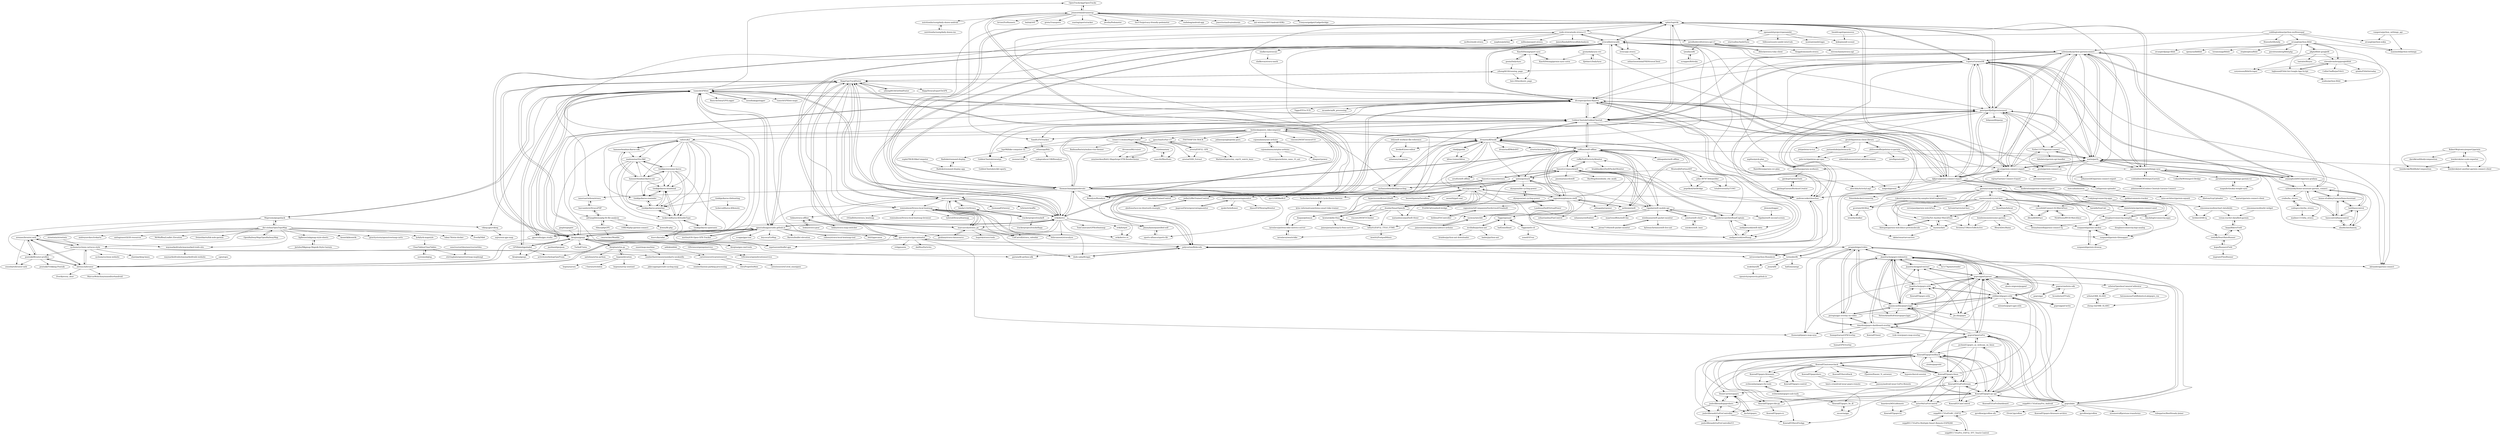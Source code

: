 digraph G {
"OpenTracksApp/OpenTracks" -> "jonasoreland/runnerup" ["e"=1]
"tcgoetz/GarminDB" -> "cyberjunky/python-garminconnect"
"tcgoetz/GarminDB" -> "matin/garth"
"tcgoetz/GarminDB" -> "petergardfjall/garminexport"
"tcgoetz/GarminDB" -> "pe-st/garmin-connect-export"
"tcgoetz/GarminDB" -> "dtcooper/python-fitparse"
"tcgoetz/GarminDB" -> "arpanghosh8453/garmin-grafana" ["e"=1]
"tcgoetz/GarminDB" -> "kjkjava/garmin-connect-export"
"tcgoetz/GarminDB" -> "andrewcooke/choochoo"
"tcgoetz/GarminDB" -> "GoldenCheetah/GoldenCheetah"
"tcgoetz/GarminDB" -> "polyvertex/fitdecode"
"tcgoetz/GarminDB" -> "jaroslawhartman/withings-sync"
"tcgoetz/GarminDB" -> "cpfair/tapiriik"
"tcgoetz/GarminDB" -> "stravalib/stravalib"
"tcgoetz/GarminDB" -> "abrander/garmin-connect"
"tcgoetz/GarminDB" -> "yihong0618/running_page" ["e"=1]
"polyvertex/fitdecode" -> "dtcooper/python-fitparse"
"polyvertex/fitdecode" -> "mtraver/python-fitanalysis"
"polyvertex/fitdecode" -> "dodo-saba/fit2gpx"
"polyvertex/fitdecode" -> "andrewcooke/choochoo"
"polyvertex/fitdecode" -> "garmin/fit-python-sdk"
"polyvertex/fitdecode" -> "tormoder/fit"
"JuanIrache/gopro-telemetry" -> "JuanIrache/gpmf-extract"
"JuanIrache/gopro-telemetry" -> "gopro/gpmf-parser"
"JuanIrache/gopro-telemetry" -> "JuanIrache/gopro-utils"
"JuanIrache/gopro-telemetry" -> "juanmcasillas/gopro2gpx"
"JuanIrache/gopro-telemetry" -> "stilldavid/gopro-utils"
"JuanIrache/gopro-telemetry" -> "progweb/gpx2video"
"JuanIrache/gopro-telemetry" -> "jin-zhe/gopro"
"JuanIrache/gopro-telemetry" -> "NetworkAndSoftware/gopro2gpx"
"JuanIrache/gopro-telemetry" -> "time4tea/gopro-dashboard-overlay"
"JuanIrache/gopro-telemetry" -> "peregin/gps-overlay-on-video"
"JuanIrache/gopro-telemetry" -> "kc1r74p/autorender"
"mendhak/gpslogger" -> "tumic0/GPXSee" ["e"=1]
"KonradIT/autoexechack" -> "KonradIT/gopro-firmware"
"KonradIT/autoexechack" -> "KonradIT/gopro-control"
"KonradIT/autoexechack" -> "KonradIT/hero4hack"
"KonradIT/autoexechack" -> "KonradIT/goprowifihack"
"KonradIT/autoexechack" -> "KonradIT/gopro-linux"
"KonradIT/autoexechack" -> "joshvillbrandt/GoProController"
"KonradIT/autoexechack" -> "KonradIT/goprohero"
"KonradIT/autoexechack" -> "KonradIT/HeroProApp"
"KonradIT/autoexechack" -> "joshvillbrandt/goprohero"
"KonradIT/autoexechack" -> "PJanisio/Xiaomi_Yi_autoexec" ["e"=1]
"KonradIT/autoexechack" -> "evilwombat/gopro-fw-tools"
"KonradIT/autoexechack" -> "hypoxic/hero4-session"
"KonradIT/goprowifihack" -> "KonradIT/gopro-py-api"
"KonradIT/goprowifihack" -> "KonradIT/GoProStream"
"KonradIT/goprowifihack" -> "gopro/OpenGoPro"
"KonradIT/goprowifihack" -> "KonradIT/autoexechack"
"KonradIT/goprowifihack" -> "joshvillbrandt/goprohero"
"KonradIT/goprowifihack" -> "KonradIT/gopro-ble-py"
"KonradIT/goprowifihack" -> "KonradIT/gopro-linux"
"KonradIT/goprowifihack" -> "joshvillbrandt/GoProController"
"KonradIT/goprowifihack" -> "KonradIT/gopro-firmware"
"KonradIT/goprowifihack" -> "aster94/GoProControl"
"KonradIT/goprowifihack" -> "KonradIT/HeroProApp"
"KonradIT/goprowifihack" -> "gopro/gpmf-parser"
"KonradIT/goprowifihack" -> "citolen/goproh4"
"KonradIT/goprowifihack" -> "KonradIT/CamControl"
"KonradIT/goprowifihack" -> "DenisCarriere/gopro"
"warmsound/crystal-face" -> "Laverlin/Yet-Another-WatchFace"
"warmsound/crystal-face" -> "garmin/connectiq-apps"
"warmsound/crystal-face" -> "blotspot/garmin-watchface-protomolecule"
"warmsound/crystal-face" -> "RyanDam/Infocal"
"warmsound/crystal-face" -> "douglasr/connectiq-samples"
"warmsound/crystal-face" -> "gcormier9/GRun"
"warmsound/crystal-face" -> "fevieira27/MoveToBeActive"
"warmsound/crystal-face" -> "danielsiwiec/garmin-connect-seed"
"warmsound/crystal-face" -> "dbcm/KISSFace"
"warmsound/crystal-face" -> "victorpaul/garmin-watchFace"
"warmsound/crystal-face" -> "haraldh/SunCalc"
"warmsound/crystal-face" -> "myneur/late"
"warmsound/crystal-face" -> "ravenfeld/Connect-IQ-WatchFace"
"warmsound/crystal-face" -> "SylvainGa/crystal-face"
"warmsound/crystal-face" -> "sunpazed/garmin-mickey"
"andrewcooke/choochoo" -> "petergardfjall/garminexport"
"andrewcooke/choochoo" -> "polyvertex/fitdecode"
"andrewcooke/choochoo" -> "dtcooper/python-fitparse"
"andrewcooke/choochoo" -> "mtraver/python-fitanalysis"
"GIScience/openpoiservice" -> "GIScience/openelevationservice" ["e"=1]
"iaroslavn/peloton-bike-metrics-server" -> "iaroslavn/zwack-bike"
"openambitproject/openambit" -> "montant/ambit2gpx"
"openambitproject/openambit" -> "kekepins/alt-scount"
"openambitproject/openambit" -> "starryalley/AmbitSync"
"openambitproject/openambit" -> "follesoe/suunto-ambit-intervals"
"zoffline/zwift-offline" -> "GoldenCheetah/GoldenCheetah"
"zoffline/zwift-offline" -> "dvmarinoff/Auuki"
"zoffline/zwift-offline" -> "netbrain/zwift"
"zoffline/zwift-offline" -> "SauceLLC/sauce4zwift"
"zoffline/zwift-offline" -> "Ogadai/zwift-mobile-api"
"zoffline/zwift-offline" -> "cagnulein/qdomyos-zwift"
"zoffline/zwift-offline" -> "sandermvanvliet/RoadCaptain"
"zoffline/zwift-offline" -> "oldnapalm/zwift-offline"
"zoffline/zwift-offline" -> "thomaschampagne/elevate"
"zoffline/zwift-offline" -> "paixaop/zwack"
"zoffline/zwift-offline" -> "ursoft/zwift-offline"
"zoffline/zwift-offline" -> "matin/garth"
"zoffline/zwift-offline" -> "andipaetzold/zwiftmap"
"zoffline/zwift-offline" -> "ruffk/ZwiftActivityMonitor"
"zoffline/zwift-offline" -> "oldnapalm/vpower"
"remisalmon/Strava-local-heatmap" -> "remisalmon/Strava-local-heatmap-browser"
"remisalmon/Strava-local-heatmap" -> "erik/derive"
"remisalmon/Strava-local-heatmap" -> "marcusvolz/strava_py"
"remisalmon/Strava-local-heatmap" -> "felixvanoost/stravalyse"
"remisalmon/Strava-local-heatmap" -> "ColCarroll/strava_calendar"
"remisalmon/Strava-local-heatmap" -> "liskin/strava-offline"
"remisalmon/Strava-local-heatmap" -> "dodo-saba/fit2gpx"
"remisalmon/Strava-local-heatmap" -> "tylern4/StravaHeatmap"
"remisalmon/Strava-local-heatmap" -> "OGladfelter/strava_heatmap"
"remisalmon/Strava-local-heatmap" -> "polyvertex/fitdecode"
"cyclosm/cyclosm-cartocss-style" -> "nrenner/brouter-web"
"cyclosm/cyclosm-cartocss-style" -> "cyclosm/cyclosm-website"
"cyclosm/cyclosm-cartocss-style" -> "poutnikl/Brouter-profiles"
"cyclosm/cyclosm-cartocss-style" -> "abrensch/brouter"
"cyclosm/cyclosm-cartocss-style" -> "osmberlin/strassenraumkarte-neukoelln"
"cyclosm/cyclosm-cartocss-style" -> "caresteouvert/caresteouvert"
"cyclosm/cyclosm-cartocss-style" -> "zlant/parking-lanes" ["e"=1]
"gcormier9/GRun" -> "wwarby/walker"
"gcormier9/GRun" -> "okdar/smartarcsactive"
"coddingtonbear/python-myfitnesspal" -> "fitnessforlife/mfp"
"coddingtonbear/python-myfitnesspal" -> "cyberjunky/python-garminconnect"
"coddingtonbear/python-myfitnesspal" -> "orcasgit/python-fitbit"
"coddingtonbear/python-myfitnesspal" -> "maximebf/python-withings"
"coddingtonbear/python-myfitnesspal" -> "stravalib/stravalib"
"coddingtonbear/python-myfitnesspal" -> "orcasgit/python-nokia"
"cujomalainey/antplus-arduino" -> "cujomalainey/ant-arduino"
"cujomalainey/antplus-arduino" -> "drewvigne/arduino_nano_33_ant"
"cujomalainey/antplus-arduino" -> "dhague/vpower"
"kjkjava/garmin-connect-export" -> "petergardfjall/garminexport"
"kjkjava/garmin-connect-export" -> "pe-st/garmin-connect-export"
"kjkjava/garmin-connect-export" -> "moderation/garmin-connect-export"
"kjkjava/garmin-connect-export" -> "dtcooper/python-fitparse"
"kjkjava/garmin-connect-export" -> "magsol/garmin"
"kjkjava/garmin-connect-export" -> "garmin/connectiq-apps"
"kjkjava/garmin-connect-export" -> "Runalyze/Runalyze"
"kjkjava/garmin-connect-export" -> "cpfair/tapiriik"
"kjkjava/garmin-connect-export" -> "andrewcooke/choochoo"
"kjkjava/garmin-connect-export" -> "CodyJung/connectiq-apps"
"kjkjava/garmin-connect-export" -> "alex-hhh/ActivityLog2" ["e"=1]
"kjkjava/garmin-connect-export" -> "tcgoetz/GarminDB"
"kjkjava/garmin-connect-export" -> "flopp/GpxTrackPoster"
"kjkjava/garmin-connect-export" -> "stravalib/stravalib"
"kjkjava/garmin-connect-export" -> "La0/garmin-uploader"
"Tigge/openant" -> "Tigge/antfs-cli"
"Tigge/openant" -> "mvillalba/python-ant"
"Tigge/openant" -> "half2me/libant"
"magnific0/nokia-weight-sync" -> "jaroslawhartman/withings-garmin-v2"
"geudrik/peloton-client-library" -> "pelo-tech/peloton-api-spec"
"geudrik/peloton-client-library" -> "justmedude/pylotoncycle"
"geudrik/peloton-client-library" -> "jrit/peloton-to-tcx"
"geudrik/peloton-client-library" -> "iaroslavn/peloton-bike-metrics-server"
"geudrik/peloton-client-library" -> "philosowaffle/peloton-to-garmin"
"geudrik/peloton-client-library" -> "La0/garmin-uploader"
"nrenner/brouter-web" -> "abrensch/brouter"
"nrenner/brouter-web" -> "poutnikl/Brouter-profiles"
"nrenner/brouter-web" -> "cyclosm/cyclosm-cartocss-style"
"nrenner/brouter-web" -> "waymarkedtrails/waymarked-trails-site"
"nrenner/brouter-web" -> "zossebart/brouter-mtb"
"GoldenCheetah/sweatpy" -> "GoldenCheetah/scikit-sports"
"h4l/zwift-workout-file-reference" -> "breiko83/zwo-editor"
"h4l/zwift-workout-file-reference" -> "mhanney/zwoparse"
"peregin/gps-overlay-on-video" -> "progweb/gpx2video"
"peregin/gps-overlay-on-video" -> "time4tea/gopro-dashboard-overlay"
"peregin/gps-overlay-on-video" -> "JuanIrache/gopro-telemetry"
"peregin/gps-overlay-on-video" -> "juanmcasillas/gopro2gpx"
"peregin/gps-overlay-on-video" -> "Seangottarun/GPXOverlay"
"peregin/gps-overlay-on-video" -> "stilldavid/gopro-utils"
"jaredholdcroft/strava-api-v3" -> "thogg4/omniauth-strava"
"jaredholdcroft/strava-api-v3" -> "tjwallace/fit"
"jaredholdcroft/strava-api-v3" -> "stevenchanin/strava-api"
"jaredholdcroft/strava-api-v3" -> "dblock/strava-ruby-client"
"sodelalbert/Withings2Garmin" -> "jaroslawhartman/withings-sync"
"philosowaffle/peloton-to-garmin" -> "La0/garmin-uploader"
"philosowaffle/peloton-to-garmin" -> "geudrik/peloton-client-library"
"philosowaffle/peloton-to-garmin" -> "edwork/homeassistant-peloton-sensor"
"philosowaffle/peloton-to-garmin" -> "intelligenate/dfc"
"philosowaffle/peloton-to-garmin" -> "matin/garth"
"joshvillbrandt/goprohero" -> "joshvillbrandt/GoProController"
"joshvillbrandt/goprohero" -> "joshvillbrandt/GoProControllerUI"
"joshvillbrandt/goprohero" -> "DenisCarriere/gopro"
"joshvillbrandt/goprohero" -> "kschzt/gopro"
"JuanIrache/gpmf-extract" -> "JuanIrache/gopro-telemetry"
"JuanIrache/gpmf-extract" -> "gopro/gpmf-parser"
"juanmcasillas/gopro2gpx" -> "stilldavid/gopro-utils"
"juanmcasillas/gopro2gpx" -> "gopro/gpmf-parser"
"juanmcasillas/gopro2gpx" -> "JuanIrache/gopro-telemetry"
"juanmcasillas/gopro2gpx" -> "time4tea/gopro-dashboard-overlay"
"juanmcasillas/gopro2gpx" -> "JuanIrache/gpmf-extract"
"juanmcasillas/gopro2gpx" -> "progweb/gpx2video"
"juanmcasillas/gopro2gpx" -> "jin-zhe/gopro"
"juanmcasillas/gopro2gpx" -> "JuanIrache/gopro-utils"
"juanmcasillas/gopro2gpx" -> "NetworkAndSoftware/gopro2gpx"
"juanmcasillas/gopro2gpx" -> "peregin/gps-overlay-on-video"
"iamstuartwilson/strava" -> "basvandorst/StravaPHP"
"Laverlin/Yet-Another-WatchFace" -> "myneur/late"
"Laverlin/Yet-Another-WatchFace" -> "fevieira27/MoveToBeActive"
"Laverlin/Yet-Another-WatchFace" -> "blotspot/garmin-watchface-protomolecule"
"jaroslawhartman/withings-garmin-v2" -> "magnific0/nokia-weight-sync"
"loghound/Fitbit-for-Google-App-Script" -> "simonbromberg/googlefitbit"
"loghound/Fitbit-for-Google-App-Script" -> "wadey/python-fitbit"
"joshvillbrandt/GoProController" -> "joshvillbrandt/goprohero"
"joshvillbrandt/GoProController" -> "joshvillbrandt/GoProControllerUI"
"joshvillbrandt/GoProController" -> "DenisCarriere/gopro"
"joshvillbrandt/GoProController" -> "KonradIT/HeroProApp"
"kschzt/gopro" -> "DenisCarriere/gopro"
"abrensch/brouter" -> "nrenner/brouter-web"
"abrensch/brouter" -> "poutnikl/Brouter-profiles"
"abrensch/brouter" -> "cyclosm/cyclosm-cartocss-style"
"abrensch/brouter" -> "MarcusWolschon/osmeditor4android" ["e"=1]
"abrensch/brouter" -> "Zverik/every_door" ["e"=1]
"abrensch/brouter" -> "gpxstudio/gpxstudio.github.io"
"jsmits/zwift-client" -> "Ogadai/zwift-mobile-api"
"jsmits/zwift-client" -> "snicker/zwift_hass"
"jpickup/GarminTools" -> "jpickup/GarminWorkoutCreator"
"strava/go.strava" -> "stravalib/stravalib"
"strava/go.strava" -> "sebastienwindal/FRDStravaClient"
"mgifos/quick-plan" -> "Raistlfiren/garmin-csv-plan"
"mgifos/quick-plan" -> "mkuthan/garmin-workouts"
"KonradIT/gopro-ble-py" -> "KonradIT/gopro-rc"
"chadj/gpedal" -> "dvmarinoff/Auuki"
"chadj/gpedal" -> "jedla22/BleTrainerControl"
"chadj/gpedal" -> "bfree-trainer/bfree"
"sladkovm/stravaio" -> "sladkovm/strava-oauth"
"paixaop/zwack" -> "zacharyedwardbull/pycycling"
"paixaop/zwack" -> "SauceLLC/sauce4zwift"
"paixaop/zwack" -> "olympum/ble-cycling-power"
"paixaop/zwack" -> "jeroni7100/zwift-packet-monitor"
"paixaop/zwack" -> "jedla22/BleTrainerControl"
"paixaop/zwack" -> "Ogadai/zwift-mobile-api"
"paixaop/zwack" -> "ptx2/gymnasticon"
"gopro/gpr" -> "gopro/cineform-sdk"
"aster94/GoProControl" -> "KonradIT/gopro32"
"aster94/GoProControl" -> "sepp89117/GoProRC_ESP32"
"dblock/strava-ruby-client" -> "jaredholdcroft/strava-api-v3"
"Jorisbo/Mkgmap-Mapnik-Style-Garmin" -> "ligfietser/mkgmap-style-sheets"
"belden/iFitController" -> "cagnulein/QZCompanionNordictrackTreadmill"
"sports-alliance/sports-lib" -> "jimmykane/quantified-self"
"johannesh83/garmin-connect-export" -> "johannesh83/Golden-Cheetah-Garmin-Connect"
"john-38787364/antifier" -> "pepelkod/AntBridge"
"john-38787364/antifier" -> "totalreverse/ttyT1941"
"iaroslavn/zwack-bike" -> "iaroslavn/peloton-bike-metrics-server"
"baardove/M5GoRemote" -> "KonradIT/gopro32"
"jeroni7100/zwift-packet-monitor" -> "wiedmann/zwift-packet-monitor"
"sepp89117/GoPro-Multiple-Smart-Remote-ESP8266" -> "sepp89117/GoProRC_ESP32"
"sepp89117/GoPro-Multiple-Smart-Remote-ESP8266" -> "sepp89117/GoPro_ESP32_TFT_Touch-Control"
"cyberjunky/python-garminconnect" -> "matin/garth"
"cyberjunky/python-garminconnect" -> "tcgoetz/GarminDB"
"cyberjunky/python-garminconnect" -> "petergardfjall/garminexport"
"cyberjunky/python-garminconnect" -> "pe-st/garmin-connect-export"
"cyberjunky/python-garminconnect" -> "cyberjunky/home-assistant-garmin_connect"
"cyberjunky/python-garminconnect" -> "abrander/garmin-connect"
"cyberjunky/python-garminconnect" -> "dtcooper/python-fitparse"
"cyberjunky/python-garminconnect" -> "jaroslawhartman/withings-sync"
"cyberjunky/python-garminconnect" -> "stravalib/stravalib"
"cyberjunky/python-garminconnect" -> "polyvertex/fitdecode"
"cyberjunky/python-garminconnect" -> "mkuthan/garmin-workouts"
"cyberjunky/python-garminconnect" -> "Pythe1337N/garmin-connect"
"cyberjunky/python-garminconnect" -> "arpanghosh8453/garmin-grafana" ["e"=1]
"cyberjunky/python-garminconnect" -> "kjkjava/garmin-connect-export"
"cyberjunky/python-garminconnect" -> "andrewcooke/choochoo"
"gopro/labs" -> "gopro/OpenGoPro"
"gopro/labs" -> "gopro/gpmf-parser"
"gopro/labs" -> "xtremestuff/protune-transforms" ["e"=1]
"gopro/labs" -> "rubegartor/ReelSteady-Joiner"
"gopro/labs" -> "JuanIrache/gopro-telemetry"
"gopro/labs" -> "gyroflow/gyroflow-ofx" ["e"=1]
"gopro/labs" -> "juanmcasillas/gopro2gpx"
"gopro/labs" -> "ElvinC/gyroflow" ["e"=1]
"gopro/labs" -> "KonradIT/gopro-py-api"
"gopro/labs" -> "KonradIT/gopro-firmware-archive"
"gopro/labs" -> "stilldavid/gopro-utils"
"gopro/labs" -> "time4tea/gopro-dashboard-overlay"
"gopro/labs" -> "gyroflow/gyroflow" ["e"=1]
"gopro/labs" -> "KonradIT/goprowifihack"
"yihong0618/running_page" -> "ben-29/workouts_page" ["e"=1]
"yihong0618/running_page" -> "flopp/GpxTrackPoster" ["e"=1]
"jaroslawhartman/withings-sync" -> "sodelalbert/Withings2Garmin"
"jaroslawhartman/withings-sync" -> "jaroslawhartman/withings-garmin-v2"
"jaroslawhartman/withings-sync" -> "matin/garth"
"jaroslawhartman/withings-sync" -> "magnific0/nokia-weight-sync"
"jaroslawhartman/withings-sync" -> "La0/garmin-uploader"
"jaroslawhartman/withings-sync" -> "cyberjunky/python-garminconnect"
"jaroslawhartman/withings-sync" -> "LukasDb/WithingsGCBridge"
"jaroslawhartman/withings-sync" -> "petergardfjall/garminexport"
"jaroslawhartman/withings-sync" -> "cpfair/tapiriik"
"jaroslawhartman/withings-sync" -> "alanfischer/hassiq"
"jaroslawhartman/withings-sync" -> "arpanghosh8453/garmin-grafana" ["e"=1]
"codingcyclist/ha_strava" -> "craibo/ha_strava"
"codingcyclist/ha_strava" -> "madmic1314/ha_strava"
"hishizuka/pizero_bikecomputer" -> "vincent290587/stravaV10"
"hishizuka/pizero_bikecomputer" -> "dvmarinoff/Auuki"
"hishizuka/pizero_bikecomputer" -> "SamR1/FitTrackee" ["e"=1]
"hishizuka/pizero_bikecomputer" -> "cujomalainey/ant-arduino"
"hishizuka/pizero_bikecomputer" -> "abrensch/brouter"
"hishizuka/pizero_bikecomputer" -> "GoldenCheetah/GoldenCheetah"
"hishizuka/pizero_bikecomputer" -> "zacharyedwardbull/pycycling"
"hishizuka/pizero_bikecomputer" -> "treee111/wahooMapsCreator"
"hishizuka/pizero_bikecomputer" -> "FASTSHIFT/X-TRACK" ["e"=1]
"hishizuka/pizero_bikecomputer" -> "dtcooper/python-fitparse"
"hishizuka/pizero_bikecomputer" -> "juliannojungle/pedal.guru"
"hishizuka/pizero_bikecomputer" -> "lspr98/bike-computer-32"
"hishizuka/pizero_bikecomputer" -> "jgauchia/IceNav-v3"
"hishizuka/pizero_bikecomputer" -> "valterc/ki2"
"hishizuka/pizero_bikecomputer" -> "kswiorek/ble-ftms"
"gpxstudio/gpxstudio.github.io" -> "gpxstudio/gpx.studio"
"gpxstudio/gpxstudio.github.io" -> "erik/derive"
"gpxstudio/gpxstudio.github.io" -> "abrensch/brouter"
"gpxstudio/gpxstudio.github.io" -> "tumic0/GPXSee"
"gpxstudio/gpxstudio.github.io" -> "flopp/GpxTrackPoster"
"gpxstudio/gpxstudio.github.io" -> "gpx-animator/gpx-animator"
"gpxstudio/gpxstudio.github.io" -> "mpetazzoni/leaflet-gpx" ["e"=1]
"gpxstudio/gpxstudio.github.io" -> "vcoppe/gpx-tool"
"gpxstudio/gpxstudio.github.io" -> "nrenner/brouter-web"
"gpxstudio/gpxstudio.github.io" -> "tkrajina/gpxpy"
"gpxstudio/gpxstudio.github.io" -> "bryceco/GoMap" ["e"=1]
"gpxstudio/gpxstudio.github.io" -> "Raruto/leaflet-elevation" ["e"=1]
"gpxstudio/gpxstudio.github.io" -> "roboes/strava-local-heatmap-tool"
"gpxstudio/gpxstudio.github.io" -> "merlos/iOS-Open-GPX-Tracker" ["e"=1]
"gpxstudio/gpxstudio.github.io" -> "felt/tippecanoe" ["e"=1]
"gmplot/gmplot" -> "tkrajina/gpxpy" ["e"=1]
"dtcooper/python-fitparse" -> "polyvertex/fitdecode"
"dtcooper/python-fitparse" -> "mtraver/python-fitanalysis"
"dtcooper/python-fitparse" -> "Tigge/FIT-to-TCX"
"dtcooper/python-fitparse" -> "tormoder/fit"
"dtcooper/python-fitparse" -> "stravalib/stravalib"
"dtcooper/python-fitparse" -> "andrewcooke/choochoo"
"dtcooper/python-fitparse" -> "mcandocia/fit_processing"
"dtcooper/python-fitparse" -> "petergardfjall/garminexport"
"dtcooper/python-fitparse" -> "GoldenCheetah/GoldenCheetah"
"dtcooper/python-fitparse" -> "tkrajina/gpxpy"
"dtcooper/python-fitparse" -> "pe-st/garmin-connect-export"
"dtcooper/python-fitparse" -> "kjkjava/garmin-connect-export"
"dtcooper/python-fitparse" -> "GoldenCheetah/sweatpy"
"dtcooper/python-fitparse" -> "adriangibbons/php-fit-file-analysis"
"dtcooper/python-fitparse" -> "garmin/fit-python-sdk"
"GoldenCheetah/GoldenCheetah" -> "thomaschampagne/elevate"
"GoldenCheetah/GoldenCheetah" -> "dvmarinoff/Auuki"
"GoldenCheetah/GoldenCheetah" -> "dtcooper/python-fitparse"
"GoldenCheetah/GoldenCheetah" -> "petergardfjall/garminexport"
"GoldenCheetah/GoldenCheetah" -> "cpfair/tapiriik"
"GoldenCheetah/GoldenCheetah" -> "zoffline/zwift-offline"
"GoldenCheetah/GoldenCheetah" -> "GoldenCheetah/sweatpy"
"GoldenCheetah/GoldenCheetah" -> "stravalib/stravalib"
"GoldenCheetah/GoldenCheetah" -> "tumic0/GPXSee"
"GoldenCheetah/GoldenCheetah" -> "alex-hhh/ActivityLog2" ["e"=1]
"GoldenCheetah/GoldenCheetah" -> "SamR1/FitTrackee" ["e"=1]
"GoldenCheetah/GoldenCheetah" -> "pe-st/garmin-connect-export"
"GoldenCheetah/GoldenCheetah" -> "tcgoetz/GarminDB"
"GoldenCheetah/GoldenCheetah" -> "hishizuka/pizero_bikecomputer"
"GoldenCheetah/GoldenCheetah" -> "kjkjava/garmin-connect-export"
"OpenRailwayMap/OpenRailwayMap" -> "der-stefan/OpenTopoMap" ["e"=1]
"thomaschampagne/elevate" -> "GoldenCheetah/GoldenCheetah"
"thomaschampagne/elevate" -> "cpfair/tapiriik"
"thomaschampagne/elevate" -> "SauceLLC/sauce4strava"
"thomaschampagne/elevate" -> "stravalib/stravalib"
"thomaschampagne/elevate" -> "sports-alliance/sports-lib"
"thomaschampagne/elevate" -> "erik/derive"
"thomaschampagne/elevate" -> "marcusvolz/strava"
"thomaschampagne/elevate" -> "dvmarinoff/Auuki"
"thomaschampagne/elevate" -> "node-strava/node-strava-v3"
"thomaschampagne/elevate" -> "Runalyze/Runalyze"
"thomaschampagne/elevate" -> "zoffline/zwift-offline"
"thomaschampagne/elevate" -> "iamstuartwilson/strava"
"thomaschampagne/elevate" -> "gpxstudio/gpxstudio.github.io"
"thomaschampagne/elevate" -> "jimmykane/quantified-self"
"thomaschampagne/elevate" -> "andrewcooke/choochoo"
"fawda123/rStrava" -> "trackerproject/trackeR"
"fawda123/rStrava" -> "marcusvolz/strava"
"merlos/iOS-Open-GPX-Tracker" -> "tumic0/GPXSee" ["e"=1]
"node-strava/node-strava-v3" -> "millsy/passport-strava"
"node-strava/node-strava-v3" -> "JamesRandall/StravaRideAnalysis"
"node-strava/node-strava-v3" -> "iamstuartwilson/strava"
"node-strava/node-strava-v3" -> "strava/go.strava"
"node-strava/node-strava-v3" -> "mcfitz2/node-strava"
"node-strava/node-strava-v3" -> "jaredholdcroft/strava-api-v3"
"node-strava/node-strava-v3" -> "stravalib/stravalib"
"node-strava/node-strava-v3" -> "mapbox/polyline" ["e"=1]
"basvandorst/StravaPHP" -> "iamstuartwilson/strava"
"basvandorst/StravaPHP" -> "adriangibbons/php-fit-file-analysis"
"cgeo/cgeo" -> "abrensch/brouter" ["e"=1]
"RyanDam/Infocal" -> "Laverlin/Yet-Another-WatchFace"
"RyanDam/Infocal" -> "sunpazed/garmin-mickey"
"petergardfjall/garminexport" -> "pe-st/garmin-connect-export"
"petergardfjall/garminexport" -> "kjkjava/garmin-connect-export"
"petergardfjall/garminexport" -> "cyberjunky/python-garminconnect"
"petergardfjall/garminexport" -> "matin/garth"
"petergardfjall/garminexport" -> "andrewcooke/choochoo"
"petergardfjall/garminexport" -> "tcgoetz/GarminDB"
"petergardfjall/garminexport" -> "felipeam86/garpy"
"petergardfjall/garminexport" -> "La0/garmin-uploader"
"petergardfjall/garminexport" -> "dtcooper/python-fitparse"
"petergardfjall/garminexport" -> "polyvertex/fitdecode"
"petergardfjall/garminexport" -> "Pythe1337N/garmin-connect"
"petergardfjall/garminexport" -> "erik/derive"
"petergardfjall/garminexport" -> "GoldenCheetah/GoldenCheetah"
"petergardfjall/garminexport" -> "magsol/garmin"
"petergardfjall/garminexport" -> "cpfair/tapiriik"
"blotspot/garmin-watchface-protomolecule" -> "Laverlin/Yet-Another-WatchFace"
"adriangibbons/php-fit-file-analysis" -> "krwes/fit-php"
"adriangibbons/php-fit-file-analysis" -> "Sibyx/phpGPX"
"adriangibbons/php-fit-file-analysis" -> "basvandorst/StravaPHP"
"adriangibbons/php-fit-file-analysis" -> "10REM/php-garmin-connect"
"RobertWojtowicz/export2garmin" -> "lswiderski/mi-scale-exporter"
"RobertWojtowicz/export2garmin" -> "davidkroell/bodycomposition"
"RobertWojtowicz/export2garmin" -> "lswiderski/WebBodyComposition"
"RobertWojtowicz/export2garmin" -> "lswiderski/yet-another-garmin-connect-client"
"Tschucker/ArduinoBLE-Cycle-Power-Service" -> "krisc-informatica/arduino-smart-bike-trainer"
"Runalyze/Runalyze" -> "flopp/GpxTrackPoster"
"Runalyze/Runalyze" -> "jonasoreland/runnerup"
"WouterJD/FortiusANT" -> "john-38787364/antifier"
"WouterJD/FortiusANT" -> "totalreverse/ttyT1941"
"WouterJD/FortiusANT" -> "pepelkod/AntBridge"
"WouterJD/FortiusANT" -> "paixaop/zwack"
"addok/addok" -> "caresteouvert/caresteouvert" ["e"=1]
"doudar/SmartSpin2k" -> "ptx2/gymnasticon"
"doudar/SmartSpin2k" -> "kswiorek/ble-ftms"
"doudar/SmartSpin2k" -> "snowzach/echbt"
"doudar/SmartSpin2k" -> "ihaque/pelomon"
"doudar/SmartSpin2k" -> "paixaop/zwack"
"doudar/SmartSpin2k" -> "lefty01/ESP32_TTGO_FTMS"
"doudar/SmartSpin2k" -> "cagnulein/qdomyos-zwift"
"doudar/SmartSpin2k" -> "vincent290587/Climber"
"doudar/SmartSpin2k" -> "matandoocorpo/Zwift-Steer"
"KonradIT/gopro-firmware" -> "evilwombat/gopro-fw-tools"
"KonradIT/gopro-firmware" -> "KonradIT/gopro-control"
"cagnulein/qdomyos-zwift" -> "ptx2/gymnasticon"
"cagnulein/qdomyos-zwift" -> "doudar/SmartSpin2k"
"cagnulein/qdomyos-zwift" -> "dvmarinoff/Auuki"
"cagnulein/qdomyos-zwift" -> "paixaop/zwack"
"cagnulein/qdomyos-zwift" -> "snowzach/echbt"
"cagnulein/qdomyos-zwift" -> "cagnulein/QZCompanionNordictrackTreadmill"
"cagnulein/qdomyos-zwift" -> "zoffline/zwift-offline"
"cagnulein/qdomyos-zwift" -> "andipaetzold/zwiftmap"
"cagnulein/qdomyos-zwift" -> "SauceLLC/sauce4zwift"
"cagnulein/qdomyos-zwift" -> "lefty01/ESP32_TTGO_FTMS"
"cagnulein/qdomyos-zwift" -> "netbrain/zwift"
"cagnulein/qdomyos-zwift" -> "oldnapalm/vpower"
"cagnulein/qdomyos-zwift" -> "ProH4Ck/treadmill-bridge"
"cagnulein/qdomyos-zwift" -> "Ogadai/zwift-mobile-api"
"cagnulein/qdomyos-zwift" -> "matandoocorpo/Zwift-Steer"
"vangorra/python_withings_api" -> "maximebf/python-withings"
"vangorra/python_withings_api" -> "orcasgit/python-nokia"
"justmedude/pylotoncycle" -> "pelo-tech/peloton-api-spec"
"tkrajina/srtm.py" -> "tkrajina/gpxpy"
"tkrajina/srtm.py" -> "bopen/elevation"
"tkrajina/srtm.py" -> "aatishnn/srtm-python"
"tkrajina/srtm.py" -> "GIScience/openelevationservice"
"grafana/strava-datasource" -> "marcusvolz/strava_py"
"urbste/OpenImuCameraCalibrator" -> "urbste/ORB_SLAM3"
"urbste/OpenImuCameraCalibrator" -> "AutonomousFieldRoboticsLab/gopro_ros"
"urbste/OpenImuCameraCalibrator" -> "cheng-chi/ORB_SLAM3"
"Maproom/qmapshack" -> "tumic0/GPXSee"
"Maproom/qmapshack" -> "poutnikl/Brouter-profiles"
"Maproom/qmapshack" -> "viking-gps/viking"
"Maproom/qmapshack" -> "nrenner/brouter-web"
"Maproom/qmapshack" -> "der-stefan/OpenTopoMap"
"sunpazed/garmin-tilemapper" -> "sunpazed/garmin-mickey"
"sunpazed/garmin-tilemapper" -> "sunpazed/garmin-drawaa"
"joshvillbrandt/GoProControllerUI" -> "joshvillbrandt/GoProController"
"snicker/zwift_hass" -> "jsmits/zwift-client"
"mkuthan/garmin-workouts" -> "jpickup/GarminTools"
"ptx2/gymnasticon" -> "doudar/SmartSpin2k"
"ptx2/gymnasticon" -> "snowzach/echbt"
"ptx2/gymnasticon" -> "paixaop/zwack"
"ptx2/gymnasticon" -> "ihaque/pelomon"
"ptx2/gymnasticon" -> "hypermoose/Keiser2Zwift"
"ptx2/gymnasticon" -> "benwithjamin/Derailleur"
"ptx2/gymnasticon" -> "Tschucker/ArduinoBLE-Cycle-Power-Service"
"ptx2/gymnasticon" -> "iaroslavn/peloton-bike-metrics-server"
"ptx2/gymnasticon" -> "cagnulein/qdomyos-zwift"
"ptx2/gymnasticon" -> "oesmith/gatt-xml" ["e"=1]
"ptx2/gymnasticon" -> "kswiorek/ble-ftms"
"ptx2/gymnasticon" -> "iaroslavn/zwack-bike"
"ptx2/gymnasticon" -> "ajs123/KBikeBLE"
"ptx2/gymnasticon" -> "laberning/openrowingmonitor"
"kswiorek/ble-ftms" -> "lefty01/ESP32_TTGO_FTMS"
"kswiorek/ble-ftms" -> "jamesjmtaylor/esp32-ftms-server"
"DenisCarriere/gopro" -> "joshvillbrandt/goprohero"
"DenisCarriere/gopro" -> "kschzt/gopro"
"caresteouvert/caresteouvert" -> "caresteouvert/Covid_enseignes"
"caresteouvert/caresteouvert" -> "vdct/ProjetDuMois"
"Seangottarun/GPXOverlay" -> "buma/GPSOverlay"
"mvillalba/python-ant" -> "Tigge/openant"
"mvillalba/python-ant" -> "baderj/python-ant"
"mvillalba/python-ant" -> "braiden/python-ant-downloader"
"ethanopp/fitly" -> "GoldenCheetah/sweatpy"
"ethanopp/fitly" -> "codeproducer198/Runalyze"
"ethanopp/fitly" -> "munzaz1/trk"
"Pythe1337N/garmin-connect" -> "gooin/garmin-connect-cn"
"Pythe1337N/garmin-connect" -> "matin/garth"
"Pythe1337N/garmin-connect" -> "fabulator/garmin-api-handler"
"CodyJung/connectiq-apps" -> "blackdogit/connectiq-apps"
"CodyJung/connectiq-apps" -> "ravenfeld/Connect-IQ-WatchFace"
"CodyJung/connectiq-apps" -> "simonmacmullen/chart-datafields"
"CodyJung/connectiq-apps" -> "roelofk/HeartRateRunner"
"CodyJung/connectiq-apps" -> "breber/2048-iq"
"breiko83/zwo-editor" -> "mhanney/zwoparse"
"tjwallace/fit" -> "scrapper/fit4ruby"
"liskin/strava-offline" -> "liskin/strava-gear"
"liskin/strava-offline" -> "liskin/strava-map-switcher"
"bwaldvogel/openmoves" -> "kekepins/alt-scount"
"scrapper/fit4ruby" -> "tjwallace/fit"
"enzet/map-machine" -> "osmberlin/strassenraumkarte-neukoelln" ["e"=1]
"cyberjunky/home-assistant-garmin_connect" -> "hasscontrol/hasscontrol"
"cyberjunky/home-assistant-garmin_connect" -> "hatl/hasscontrol"
"cyberjunky/home-assistant-garmin_connect" -> "house-of-abbey/GarminHomeAssistant"
"cyberjunky/home-assistant-garmin_connect" -> "matin/garth"
"cyberjunky/home-assistant-garmin_connect" -> "alanfischer/hassiq"
"cyberjunky/home-assistant-garmin_connect" -> "cyberjunky/python-garminconnect"
"cyberjunky/home-assistant-garmin_connect" -> "craibo/ha_strava"
"simonbromberg/googlefitbit" -> "loghound/Fitbit-for-Google-App-Script"
"simonbromberg/googlefitbit" -> "corynissen/fitbitScraper"
"simonbromberg/googlefitbit" -> "CollinChaffin/psFitb1t"
"simonbromberg/googlefitbit" -> "qslabs/FitbitIntraday"
"jschmid1/gopro_as_webcam_on_linux" -> "gopro/OpenGoPro"
"jschmid1/gopro_as_webcam_on_linux" -> "KonradIT/gopro-py-api"
"jschmid1/gopro_as_webcam_on_linux" -> "KonradIT/GoProStream"
"jschmid1/gopro_as_webcam_on_linux" -> "KonradIT/gopro-linux"
"jschmid1/gopro_as_webcam_on_linux" -> "KonradIT/goprowifihack"
"dvmarinoff/Auuki" -> "zacharyedwardbull/pycycling"
"dvmarinoff/Auuki" -> "chadj/gpedal"
"dvmarinoff/Auuki" -> "GoldenCheetah/GoldenCheetah"
"dvmarinoff/Auuki" -> "bfree-trainer/bfree"
"dvmarinoff/Auuki" -> "cagnulein/qdomyos-zwift"
"dvmarinoff/Auuki" -> "dvmarinoff/WebANT"
"dvmarinoff/Auuki" -> "sivertschou/dundring"
"dvmarinoff/Auuki" -> "paixaop/zwack"
"dvmarinoff/Auuki" -> "zoffline/zwift-offline"
"dvmarinoff/Auuki" -> "kswiorek/ble-ftms"
"dvmarinoff/Auuki" -> "ptx2/gymnasticon"
"dvmarinoff/Auuki" -> "netbrain/zwift"
"dvmarinoff/Auuki" -> "hishizuka/pizero_bikecomputer"
"dvmarinoff/Auuki" -> "jedla22/BleTrainerControl"
"dvmarinoff/Auuki" -> "breiko83/zwo-editor"
"yihong0618/GitHubPoster" -> "flopp/GpxTrackPoster" ["e"=1]
"osmberlin/strassenraumkarte-neukoelln" -> "osmberlin/osm-parking-processing"
"osmberlin/strassenraumkarte-neukoelln" -> "jakecoppinger/safe-cycling-map"
"SauceLLC/sauce4strava" -> "SauceLLC/sauce4zwift"
"SauceLLC/sauce4strava" -> "thomaschampagne/elevate"
"treee111/wahooMapsCreator" -> "vti/elemntary"
"treee111/wahooMapsCreator" -> "zenziwerken/Bolt2-Mapsforge-VTM-Rendertheme"
"treee111/wahooMapsCreator" -> "masc4ii/WaoStats"
"treee111/wahooMapsCreator" -> "BadmanBarista/wahoo-vtm-themer"
"orcasgit/python-fitbit" -> "orcasgit/django-fitbit"
"orcasgit/python-fitbit" -> "openyou/libfitbit"
"orcasgit/python-fitbit" -> "wadey/python-fitbit"
"orcasgit/python-fitbit" -> "corynissen/fitbitScraper"
"orcasgit/python-fitbit" -> "teramonagi/fitbitr"
"orcasgit/python-fitbit" -> "maximebf/python-withings"
"orcasgit/python-fitbit" -> "pkpio/fitbit-googlefit"
"orcasgit/python-fitbit" -> "simonbromberg/googlefitbit"
"orcasgit/python-fitbit" -> "stephenjhsu/fitbit"
"orcasgit/python-fitbit" -> "pavelrisenberg/fitbitphp"
"zacharyedwardbull/pycycling" -> "jedla22/BleTrainerControl"
"zacharyedwardbull/pycycling" -> "paixaop/zwack"
"zacharyedwardbull/pycycling" -> "dvmarinoff/Auuki"
"zacharyedwardbull/pycycling" -> "alex-hhh/TrainerControl"
"waymarkedtrails/waymarked-trails-site" -> "waymarkedtrails/waymarkedtrails-website"
"garmin/connectiq-apps" -> "douglasr/connectiq-samples"
"garmin/connectiq-apps" -> "warmsound/crystal-face"
"garmin/connectiq-apps" -> "CodyJung/connectiq-apps"
"garmin/connectiq-apps" -> "danielsiwiec/garmin-connect-seed"
"garmin/connectiq-apps" -> "sunpazed/garmin-tilemapper"
"garmin/connectiq-apps" -> "gatkin/commute-tracker"
"garmin/connectiq-apps" -> "Likenttt/garmin-connectiq-samples-brief-explanations"
"garmin/connectiq-apps" -> "Laverlin/Yet-Another-WatchFace"
"garmin/connectiq-apps" -> "dennybiasiolli/garmin-connect-iq"
"garmin/connectiq-apps" -> "haraldh/SunCalc"
"garmin/connectiq-apps" -> "myneur/late"
"garmin/connectiq-apps" -> "bombsimon/awesome-garmin"
"garmin/connectiq-apps" -> "sunpazed/garmin-mickey"
"garmin/connectiq-apps" -> "wwarby/walker"
"garmin/connectiq-apps" -> "Peterdedecker/connectiq"
"gopro/OpenGoPro" -> "gopro/labs"
"gopro/OpenGoPro" -> "KonradIT/gopro-py-api"
"gopro/OpenGoPro" -> "KonradIT/goprowifihack"
"gopro/OpenGoPro" -> "gopro/gpmf-parser"
"gopro/OpenGoPro" -> "jschmid1/gopro_as_webcam_on_linux"
"gopro/OpenGoPro" -> "time4tea/gopro-dashboard-overlay"
"gopro/OpenGoPro" -> "KonradIT/gopro-ble-py"
"gopro/OpenGoPro" -> "KonradIT/gopro-linux"
"gopro/OpenGoPro" -> "KonradIT/GoProStream"
"gopro/OpenGoPro" -> "JuanIrache/gopro-telemetry"
"gopro/OpenGoPro" -> "juanmcasillas/gopro2gpx"
"SauceLLC/sauce4zwift" -> "BasWeg/dosenhuhn_s4z_mods"
"SauceLLC/sauce4zwift" -> "ruffk/ZwiftActivityMonitor"
"SauceLLC/sauce4zwift" -> "andipaetzold/zwiftmap"
"SauceLLC/sauce4zwift" -> "sandermvanvliet/RoadCaptain"
"SauceLLC/sauce4zwift" -> "Ogadai/zwift-mobile-api"
"SauceLLC/sauce4zwift" -> "paixaop/zwack"
"SauceLLC/sauce4zwift" -> "janoma/sauce4zwift"
"SauceLLC/sauce4zwift" -> "SauceLLC/sauce4strava"
"SauceLLC/sauce4zwift" -> "andipaetzold/zwift-data"
"SauceLLC/sauce4zwift" -> "ursoft/zwift-offline"
"urbste/ORB_SLAM3" -> "cheng-chi/ORB_SLAM3"
"matco/badminton" -> "miss-architect/garmin-squash"
"matco/badminton" -> "gatkin/commute-tracker"
"Likenttt/garmin-connectiq-samples-brief-explanations" -> "blotspot/garmin-watchface-protomolecule"
"Likenttt/garmin-connectiq-samples-brief-explanations" -> "gcormier9/GRun"
"snowzach/echbt" -> "jamesmontemagno/mycadence-arduino"
"hammerheadnav/karoo-sdk" -> "hammerheadnav/karoo-ext"
"hammerheadnav/karoo-sdk" -> "valterc/ki2"
"hammerheadnav/karoo-sdk" -> "maduwatas/Vin-HkE"
"laberning/openrowingmonitor" -> "JaapvanEkris/openrowingmonitor"
"laberning/openrowingmonitor" -> "zpukr/ArduRower"
"laberning/openrowingmonitor" -> "Abasz/ESPRowingMonitor"
"Tigge/antfs-cli" -> "Tigge/openant"
"Tigge/antfs-cli" -> "xonel/GFrun"
"krisc-informatica/arduino-smart-bike-trainer" -> "Tschucker/ArduinoBLE-Cycle-Power-Service"
"KonradIT/goprohero" -> "hmrs-cr/android-wear-gopro-remote"
"KonradIT/goprohero" -> "passsy/android-wear-GoPro-Remote"
"jamesmontemagno/mycadence-arduino" -> "snowzach/echbt"
"lefty01/ESP32_TTGO_FTMS" -> "kswiorek/ble-ftms"
"lefty01/ESP32_TTGO_FTMS" -> "imwitti/FootpodMimic"
"simonmacmullen/hr-widget" -> "vovan-/cyclist-datafiled-garmin"
"poutnikl/Brouter-profiles" -> "zossebart/brouter-mtb"
"poutnikl/Brouter-profiles" -> "nrenner/brouter-web"
"poutnikl/Brouter-profiles" -> "abrensch/brouter"
"poutnikl/Brouter-profiles" -> "poutnikl/Trekking-Poutnik"
"hasscontrol/hasscontrol" -> "hatl/hasscontrol"
"hasscontrol/hasscontrol" -> "cyberjunky/home-assistant-garmin_connect"
"hasscontrol/hasscontrol" -> "alanfischer/hassiq"
"hasscontrol/hasscontrol" -> "house-of-abbey/GarminHomeAssistant"
"ihaque/pelomon" -> "iaroslavn/peloton-bike-metrics-server"
"andipaetzold/zwiftmap" -> "andipaetzold/zwift-data"
"andipaetzold/zwiftmap" -> "sandermvanvliet/RoadCaptain"
"sepp89117/GoProRC_ESP32" -> "sepp89117/GoPro_ESP32_TFT_Touch-Control"
"sepp89117/GoProRC_ESP32" -> "sepp89117/GoPro-Multiple-Smart-Remote-ESP8266"
"ruffk/ZwiftActivityMonitor" -> "braddwalker/ZwiftPacketMonitor"
"ruffk/ZwiftActivityMonitor" -> "SauceLLC/sauce4zwift"
"ligfietser/mkgmap-style-sheets" -> "Jorisbo/Mkgmap-Mapnik-Style-Garmin"
"sepp89117/GoPro_ESP32_TFT_Touch-Control" -> "sepp89117/GoProRC_ESP32"
"andipaetzold/zwift-data" -> "andipaetzold/zwiftmap"
"simonmacmullen/chart-datafields" -> "breber/2048-iq"
"simonmacmullen/chart-datafields" -> "vovan-/cyclist-datafiled-garmin"
"craibo/ha_strava" -> "codingcyclist/ha_strava"
"craibo/ha_strava" -> "madmic1314/ha_strava"
"gooin/DailySync" -> "XiaoSiHwang/sport-sync"
"gooin/DailySync" -> "yihong0618/running_page" ["e"=1]
"GPSBabel/gpsbabel" -> "tumic0/GPXSee"
"GPSBabel/gpsbabel" -> "activityworkshop/GpsPrune"
"GPSBabel/gpsbabel" -> "tkrajina/gpxgo"
"GPSBabel/gpsbabel" -> "tkrajina/gpxpy"
"osm2vectortiles/osm2vectortiles" -> "stirringhalo/openstreetmap-mapboxgl" ["e"=1]
"jgauchia/IceNav-v3" -> "aresta/ESP32_GPS"
"jgauchia/IceNav-v3" -> "aresta/OSM_Extract"
"jgauchia/IceNav-v3" -> "lspr98/bike-computer-32"
"jgauchia/IceNav-v3" -> "MathieuDeprez/my_esp32_watch_base"
"time4tea/gopro-dashboard-overlay" -> "progweb/gpx2video"
"time4tea/gopro-dashboard-overlay" -> "peregin/gps-overlay-on-video"
"time4tea/gopro-dashboard-overlay" -> "juanmcasillas/gopro2gpx"
"time4tea/gopro-dashboard-overlay" -> "gopro/gpmf-parser"
"time4tea/gopro-dashboard-overlay" -> "JuanIrache/gopro-telemetry"
"time4tea/gopro-dashboard-overlay" -> "KonradIT/mmt"
"time4tea/gopro-dashboard-overlay" -> "trek-view/gopro-map-overlay"
"time4tea/gopro-dashboard-overlay" -> "thomergil/gopro-map-sync"
"time4tea/gopro-dashboard-overlay" -> "Seangottarun/GPXOverlay"
"time4tea/gopro-dashboard-overlay" -> "gopro/OpenGoPro"
"progweb/gpx2video" -> "time4tea/gopro-dashboard-overlay"
"progweb/gpx2video" -> "peregin/gps-overlay-on-video"
"progweb/gpx2video" -> "juanmcasillas/gopro2gpx"
"progweb/gpx2video" -> "JuanIrache/gopro-telemetry"
"progweb/gpx2video" -> "gopro/gpmf-parser"
"progweb/gpx2video" -> "thomergil/gopro-map-sync"
"progweb/gpx2video" -> "gpx-animator/gpx-animator"
"progweb/gpx2video" -> "stilldavid/gopro-utils"
"tumic0/GPXSee" -> "GPSBabel/gpsbabel"
"tumic0/GPXSee" -> "Maproom/qmapshack"
"tumic0/GPXSee" -> "viking-gps/viking"
"tumic0/GPXSee" -> "flopp/GpxTrackPoster"
"tumic0/GPXSee" -> "gpxstudio/gpxstudio.github.io"
"tumic0/GPXSee" -> "tkrajina/gpxpy"
"tumic0/GPXSee" -> "erik/derive"
"tumic0/GPXSee" -> "dtcooper/python-fitparse"
"tumic0/GPXSee" -> "tumic0/GPXSee-maps"
"tumic0/GPXSee" -> "gpxstudio/gpx.studio"
"tumic0/GPXSee" -> "mendhak/gpslogger" ["e"=1]
"tumic0/GPXSee" -> "GoldenCheetah/GoldenCheetah"
"tumic0/GPXSee" -> "BasicAirData/GPSLogger" ["e"=1]
"tumic0/GPXSee" -> "gpx-animator/gpx-animator"
"tumic0/GPXSee" -> "OpenTracksApp/OpenTracks" ["e"=1]
"jedla22/BleTrainerControl" -> "abellono/tacx-ios-bluetooth-example"
"tormoder/fit" -> "muktihari/fit"
"tormoder/fit" -> "jezard/fit"
"tormoder/fit" -> "polyvertex/fitdecode"
"tormoder/fit" -> "dtcooper/python-fitparse"
"tormoder/fit" -> "half2me/antgo"
"tormoder/fit" -> "abrander/garmin-connect"
"flopp/GpxTrackPoster" -> "erik/derive"
"flopp/GpxTrackPoster" -> "tkrajina/gpxpy"
"flopp/GpxTrackPoster" -> "flopp/StravaExportToGPX"
"flopp/GpxTrackPoster" -> "Runalyze/Runalyze"
"flopp/GpxTrackPoster" -> "remisalmon/Strava-local-heatmap"
"flopp/GpxTrackPoster" -> "gpx-animator/gpx-animator"
"flopp/GpxTrackPoster" -> "yihong0618/running_page" ["e"=1]
"flopp/GpxTrackPoster" -> "tumic0/GPXSee"
"flopp/GpxTrackPoster" -> "gpxstudio/gpxstudio.github.io"
"flopp/GpxTrackPoster" -> "marcusvolz/strava_py"
"flopp/GpxTrackPoster" -> "yihong0618/GitHubPoster" ["e"=1]
"flopp/GpxTrackPoster" -> "marcusvolz/strava"
"flopp/GpxTrackPoster" -> "gpxstudio/gpx.studio"
"flopp/GpxTrackPoster" -> "erik/derive.rs"
"flopp/GpxTrackPoster" -> "tkrajina/gpx-cmd-tools"
"cagnulein/QZCompanionNordictrackTreadmill" -> "belden/iFitController"
"encarsia/gpt" -> "KonradIT/gopro_fw_dl"
"netbrain/zwift" -> "zoffline/zwift-offline"
"netbrain/zwift" -> "andipaetzold/zwiftmap"
"netbrain/zwift" -> "dvmarinoff/Auuki"
"netbrain/zwift" -> "Tigge/openant"
"netbrain/zwift" -> "cagnulein/qdomyos-zwift"
"trackerproject/trackeR" -> "trackerproject/trackeRapp"
"trackerproject/trackeR" -> "fawda123/rStrava"
"lswiderski/mi-scale-exporter" -> "RobertWojtowicz/export2garmin"
"lswiderski/mi-scale-exporter" -> "lswiderski/WebBodyComposition"
"lswiderski/mi-scale-exporter" -> "lswiderski/yet-another-garmin-connect-client"
"roelofk/HeartRateRunner" -> "kopa/BikersField"
"roelofk/HeartRateRunner" -> "kopa/RunnersField"
"JaapvanEkris/openrowingmonitor" -> "laberning/openrowingmonitor"
"dodo-saba/fit2gpx" -> "polyvertex/fitdecode"
"sandermvanvliet/RoadCaptain" -> "andipaetzold/zwiftmap"
"sandermvanvliet/RoadCaptain" -> "SauceLLC/sauce4zwift"
"sandermvanvliet/RoadCaptain" -> "andipaetzold/zwift-data"
"sandermvanvliet/RoadCaptain" -> "Ogadai/zwift-mobile-api"
"marcusvolz/strava_py" -> "marcusvolz/strava"
"marcusvolz/strava_py" -> "remisalmon/Strava-local-heatmap"
"marcusvolz/strava_py" -> "ColCarroll/strava_calendar"
"marcusvolz/strava_py" -> "hugovk/strava-tools"
"marcusvolz/strava_py" -> "grafana/strava-datasource"
"marcusvolz/strava_py" -> "dodo-saba/fit2gpx"
"marcusvolz/strava_py" -> "stravalib/stravalib"
"marcusvolz/strava_py" -> "felixvanoost/stravalyse"
"systemed/glug" -> "ClearTables/ClearTables"
"ClearTables/ClearTables" -> "stirringhalo/openstreetmap-mapboxgl"
"ClearTables/ClearTables" -> "systemed/glug"
"kopa/RunnersField" -> "kopa/BikersField"
"kopa/RunnersField" -> "roelofk/HeartRateRunner"
"kopa/RunnersField" -> "imgrant/FlexiRunner"
"liskin/strava-gear" -> "liskin/strava-offline"
"vovan-/cyclist-datafiled-garmin" -> "kopa/BikersField"
"olympum/ble-cycling-power" -> "olympum/ant-cycling-power"
"kopa/BikersField" -> "vovan-/cyclist-datafiled-garmin"
"kopa/BikersField" -> "roelofk/HeartRateRunner"
"nutritionfactsorg/daily-dozen-ios" -> "nutritionfactsorg/daily-dozen-android"
"nutritionfactsorg/daily-dozen-android" -> "nutritionfactsorg/daily-dozen-ios"
"valterc/ki2" -> "hammerheadnav/karoo-sdk"
"valterc/ki2" -> "timklge/karoo-headwind"
"valterc/ki2" -> "timklge/karoo-reminder"
"valterc/ki2" -> "hammerheadnav/karoo-ext"
"valterc/ki2" -> "timklge/awesome-karoo"
"valterc/ki2" -> "maduwatas/Vin-HkE"
"valterc/ki2" -> "timklge/karoo-powerbar"
"valterc/ki2" -> "timklge/karoo-spintunes"
"valterc/ki2" -> "lockevod/Karoo-KDoubleType"
"valterc/ki2" -> "itxsvv/kxradar"
"hatl/hasscontrol" -> "hasscontrol/hasscontrol"
"hatl/hasscontrol" -> "house-of-abbey/GarminHomeAssistant"
"hatl/hasscontrol" -> "cyberjunky/home-assistant-garmin_connect"
"hatl/hasscontrol" -> "alanfischer/hassiq"
"bopen/elevation" -> "bopen/xarray-sentinel" ["e"=1]
"bopen/elevation" -> "bopen/sarsen" ["e"=1]
"bopen/elevation" -> "tkrajina/srtm.py"
"bopen/elevation" -> "r-barnes/richdem" ["e"=1]
"lyrk/lyrk-mapstyle" -> "ClearTables/ClearTables"
"XiaoSiHwang/sport-sync" -> "XiaoSiHwang/garmin-sync-coros"
"XiaoSiHwang/sport-sync" -> "gooin/DailySync"
"XiaoSiHwang/sport-sync" -> "ben-29/workouts_page"
"cujomalainey/ant-arduino" -> "cujomalainey/antplus-arduino"
"haraldh/SunCalc" -> "blackdogit/connectiq-apps"
"Radiokot/osmand-display" -> "Radiokot/osmand-display-app"
"masc4ii/WaoStats" -> "vti/elemntary"
"danielsiwiec/garmin-connect-seed" -> "douglasr/connectiq-samples"
"jlemon/zlogger" -> "Ogadai/zwift-second-screen"
"vti/elemntary" -> "masc4ii/WaoStats"
"vti/elemntary" -> "treee111/wahooMapsCreator"
"vti/elemntary" -> "zenziwerken/Bolt2-Mapsforge-VTM-Rendertheme"
"devemux86/cruiser" -> "zenziwerken/Bolt2-Mapsforge-VTM-Rendertheme"
"sepp89117/GoEasyPro_Android" -> "sepp89117/GoProRC_ESP32"
"ravenfeld/Connect-IQ-WatchFace" -> "NickSteen/BYOD-Watchface"
"ravenfeld/Connect-IQ-WatchFace" -> "dbcm/KISSFace"
"Radiokot/osmand-display-app" -> "Radiokot/osmand-display"
"jonasoreland/runnerup" -> "OpenTracksApp/OpenTracks" ["e"=1]
"jonasoreland/runnerup" -> "Runalyze/Runalyze"
"jonasoreland/runnerup" -> "brvier/ForRunners"
"jonasoreland/runnerup" -> "bailuk/AAT"
"jonasoreland/runnerup" -> "grote/Transportr" ["e"=1]
"jonasoreland/runnerup" -> "SamR1/FitTrackee" ["e"=1]
"jonasoreland/runnerup" -> "ssaring/sportstracker"
"jonasoreland/runnerup" -> "j4velin/Pedometer" ["e"=1]
"jonasoreland/runnerup" -> "SecUSo/privacy-friendly-pedometer" ["e"=1]
"jonasoreland/runnerup" -> "wallabag/android-app" ["e"=1]
"jonasoreland/runnerup" -> "nutritionfactsorg/daily-dozen-android"
"jonasoreland/runnerup" -> "joaovitoriasilva/endurain" ["e"=1]
"jonasoreland/runnerup" -> "cpfair/tapiriik"
"jonasoreland/runnerup" -> "ant-wireless/ANT-Android-SDKs"
"jonasoreland/runnerup" -> "Freeyourgadget/Gadgetbridge" ["e"=1]
"KonradIT/gopro-linux" -> "encarsia/gpt"
"KonradIT/gopro-linux" -> "KonradIT/gopro_fw_dl"
"KonradIT/gopro-linux" -> "KonradIT/GoProStream"
"KonradIT/gopro-linux" -> "JuanIrache/gopro-utils"
"KonradIT/gopro-linux" -> "KonradIT/gopro-py-api"
"KonradIT/gopro-linux" -> "KonradIT/autoexechack"
"KonradIT/gopro-linux" -> "stilldavid/gopro-utils"
"KonradIT/gopro-linux" -> "aster94/GoProControl"
"KonradIT/gopro-linux" -> "KonradIT/goprowifihack"
"erik/derive" -> "remisalmon/Strava-local-heatmap"
"erik/derive" -> "flopp/GpxTrackPoster"
"erik/derive" -> "marcusvolz/strava"
"erik/derive" -> "erik/hotpot"
"erik/derive" -> "erik/derive.rs"
"erik/derive" -> "petergardfjall/garminexport"
"erik/derive" -> "gpxstudio/gpxstudio.github.io"
"erik/derive" -> "marcusvolz/strava_py"
"erik/derive" -> "jimmykane/quantified-self"
"erik/derive" -> "tumic0/GPXSee"
"erik/derive" -> "gpx-animator/gpx-animator"
"erik/derive" -> "mpetazzoni/leaflet-gpx" ["e"=1]
"erik/derive" -> "thomaschampagne/elevate"
"erik/derive" -> "TomCasavant/GPXtoHeatmap"
"erik/derive" -> "felixvanoost/stravalyse"
"liskin/strava-map-switcher" -> "liskin/strava-offline"
"pkpio/fitbit-googlefit" -> "tantalor/fitsync"
"pkpio/fitbit-googlefit" -> "loghound/Fitbit-for-Google-App-Script"
"pkpio/fitbit-googlefit" -> "orcasgit/python-fitbit"
"pkpio/fitbit-googlefit" -> "simonbromberg/googlefitbit"
"matin/garth" -> "cyberjunky/python-garminconnect"
"matin/garth" -> "tcgoetz/GarminDB"
"matin/garth" -> "petergardfjall/garminexport"
"matin/garth" -> "Pythe1337N/garmin-connect"
"matin/garth" -> "pe-st/garmin-connect-export"
"matin/garth" -> "abrander/garmin-connect"
"matin/garth" -> "jaroslawhartman/withings-sync"
"matin/garth" -> "cyberjunky/home-assistant-garmin_connect"
"matin/garth" -> "mkuthan/garmin-workouts"
"matin/garth" -> "gooin/garmin-connect-cn"
"matin/garth" -> "lswiderski/yet-another-garmin-connect-client"
"matin/garth" -> "La0/garmin-uploader"
"NickSteen/BYOD-Watchface" -> "ravenfeld/Connect-IQ-WatchFace"
"viking-gps/viking" -> "nzjrs/osm-gps-map"
"muktihari/fit" -> "openivity/openivity.github.io"
"lijiehao1/DailySync" -> "gooin/dailysync-rev"
"XiaoSiHwang/garmin-sync-coros" -> "XiaoSiHwang/sport-sync"
"aresta/ESP32_GPS" -> "aresta/OSM_Extract"
"aresta/ESP32_GPS" -> "jgauchia/IceNav-v3"
"aresta/ESP32_GPS" -> "MathieuDeprez/my_esp32_watch_base"
"Sibyx/phpGPX" -> "cwarwicker/Waddle"
"Sibyx/phpGPX" -> "adriangibbons/php-fit-file-analysis"
"cheng-chi/ORB_SLAM3" -> "urbste/ORB_SLAM3"
"euphi/TRGB-BikeComputer" -> "Radiokot/osmand-display-app"
"cpfair/tapiriik" -> "thomaschampagne/elevate"
"cpfair/tapiriik" -> "GoldenCheetah/GoldenCheetah"
"cpfair/tapiriik" -> "stravalib/stravalib"
"cpfair/tapiriik" -> "petergardfjall/garminexport"
"cpfair/tapiriik" -> "kjkjava/garmin-connect-export"
"cpfair/tapiriik" -> "dtcooper/python-fitparse"
"cpfair/tapiriik" -> "Runalyze/Runalyze"
"cpfair/tapiriik" -> "jaroslawhartman/withings-sync"
"cpfair/tapiriik" -> "openambitproject/openambit"
"cpfair/tapiriik" -> "erik/derive"
"cpfair/tapiriik" -> "jonasoreland/runnerup"
"cpfair/tapiriik" -> "pe-st/garmin-connect-export"
"cpfair/tapiriik" -> "node-strava/node-strava-v3"
"cpfair/tapiriik" -> "dvmarinoff/Auuki"
"cpfair/tapiriik" -> "tcgoetz/GarminDB"
"gpxstudio/gpx.studio" -> "gpxstudio/gpxstudio.github.io"
"gpxstudio/gpx.studio" -> "tumic0/GPXSee"
"gpxstudio/gpx.studio" -> "abrensch/brouter"
"gpxstudio/gpx.studio" -> "flopp/GpxTrackPoster"
"La0/garmin-uploader" -> "dlotton/GcpUploader"
"La0/garmin-uploader" -> "marazt/garmin-connect-client"
"erik/hotpot" -> "erik/derive.rs"
"house-of-abbey/GarminHomeAssistant" -> "hatl/hasscontrol"
"house-of-abbey/GarminHomeAssistant" -> "cyberjunky/home-assistant-garmin_connect"
"house-of-abbey/GarminHomeAssistant" -> "hasscontrol/hasscontrol"
"KonradIT/GoProStream" -> "KonradIT/goprowifihack"
"KonradIT/GoProStream" -> "KonradIT/gopro-py-api"
"KonradIT/GoProStream" -> "KonradIT/gopro-linux"
"KonradIT/GoProStream" -> "aster94/GoProControl"
"KonradIT/GoProStream" -> "KonradIT/CamControl"
"KonradIT/GoProStream" -> "KonradIT/gopro-ble-py"
"KonradIT/GoProStream" -> "DenisCarriere/gopro"
"dhague/vpower" -> "cujomalainey/ant-arduino"
"streetmix/streetmix" -> "cyclosm/cyclosm-cartocss-style" ["e"=1]
"gpx-animator/gpx-animator" -> "rvl/gpxanim"
"gpx-animator/gpx-animator" -> "thomergil/gopro-map-sync"
"gpx-animator/gpx-animator" -> "progweb/gpx2video"
"gpx-animator/gpx-animator" -> "flopp/GpxTrackPoster"
"gpx-animator/gpx-animator" -> "dal/RunParticles"
"gpx-animator/gpx-animator" -> "activityworkshop/GpsPrune"
"bombsimon/awesome-garmin" -> "BleachDev/Rainy"
"bombsimon/awesome-garmin" -> "fevieira27/MoveToBeActive"
"bombsimon/awesome-garmin" -> "sunpazed/garmin-tilemapper"
"olympum/ant-cycling-power" -> "Landixus/ZwiftVirtualPower"
"olympum/ant-cycling-power" -> "olympum/ble-cycling-power"
"jpickup/GarminWorkoutCreator" -> "jpickup/GarminTools"
"KonradIT/gopro_fw_dl" -> "encarsia/gpt"
"evilwombat/gopro-fw-tools" -> "evilwombat/gopro-usb-tools"
"Ogadai/zwift-mobile-api" -> "jsmits/zwift-client"
"Ogadai/zwift-mobile-api" -> "Ogadai/zwift-second-screen"
"Ogadai/zwift-mobile-api" -> "SauceLLC/sauce4zwift"
"Ogadai/zwift-mobile-api" -> "sandermvanvliet/RoadCaptain"
"Ogadai/zwift-mobile-api" -> "sebastianlinz/FanControl"
"Ogadai/zwift-mobile-api" -> "mhanney/zwiftalizer"
"Ogadai/zwift-mobile-api" -> "wiedmann/zwift-packet-monitor"
"Ogadai/zwift-mobile-api" -> "ruffk/ZwiftActivityMonitor"
"Ogadai/zwift-mobile-api" -> "maartensiffels/zwift-fan"
"gooin/dailysync-rev" -> "lijiehao1/DailySync"
"gooin/dailysync-rev" -> "XiaoSiHwang/garmin-sync-coros"
"gooin/dailysync-rev" -> "gooin/garmin-connect-cn"
"sunpazed/garmin-drawaa" -> "sunpazed/garmin-mickey"
"lspr98/bike-computer-32" -> "Radiokot/osmand-display"
"abellono/tacx-ios-bluetooth-example" -> "jedla22/BleTrainerControl"
"stravalib/stravalib" -> "marcusvolz/strava"
"stravalib/stravalib" -> "marcusvolz/strava_py"
"stravalib/stravalib" -> "dtcooper/python-fitparse"
"stravalib/stravalib" -> "strava/go.strava"
"stravalib/stravalib" -> "tkrajina/gpxpy"
"stravalib/stravalib" -> "thomaschampagne/elevate"
"stravalib/stravalib" -> "remisalmon/Strava-local-heatmap"
"stravalib/stravalib" -> "cpfair/tapiriik"
"stravalib/stravalib" -> "andrewcooke/choochoo"
"stravalib/stravalib" -> "sladkovm/stravaio"
"stravalib/stravalib" -> "petergardfjall/garminexport"
"stravalib/stravalib" -> "GoldenCheetah/GoldenCheetah"
"stravalib/stravalib" -> "polyvertex/fitdecode"
"stravalib/stravalib" -> "cyberjunky/python-garminconnect"
"stravalib/stravalib" -> "node-strava/node-strava-v3"
"JuanIrache/gopro-utils" -> "JuanIrache/gopro-telemetry"
"JuanIrache/gopro-utils" -> "stilldavid/gopro-utils"
"JuanIrache/gopro-utils" -> "KonradIT/gopro-utils"
"JuanIrache/gopro-utils" -> "gopro/gpmf-parser"
"JuanIrache/gopro-utils" -> "JuanIrache/gpmf-extract"
"JuanIrache/gopro-utils" -> "juanmcasillas/gopro2gpx"
"der-stefan/OpenTopoMap" -> "kosmtik/kosmtik" ["e"=1]
"der-stefan/OpenTopoMap" -> "gravitystorm/openstreetmap-carto" ["e"=1]
"der-stefan/OpenTopoMap" -> "waymarkedtrails/waymarked-trails-site"
"der-stefan/OpenTopoMap" -> "cyclosm/cyclosm-cartocss-style"
"der-stefan/OpenTopoMap" -> "ligfietser/mkgmap-style-sheets"
"der-stefan/OpenTopoMap" -> "lukey78/otm-docker"
"der-stefan/OpenTopoMap" -> "Zverik/Nik4"
"der-stefan/OpenTopoMap" -> "andreynovikov/trekarta" ["e"=1]
"der-stefan/OpenTopoMap" -> "lyrk/lyrk-mapstyle"
"der-stefan/OpenTopoMap" -> "nrenner/brouter-web"
"der-stefan/OpenTopoMap" -> "OpenRailwayMap/OpenRailwayMap" ["e"=1]
"der-stefan/OpenTopoMap" -> "anitagraser/QGIS-resources" ["e"=1]
"der-stefan/OpenTopoMap" -> "Maproom/qmapshack"
"der-stefan/OpenTopoMap" -> "MrMufflon/Leaflet.Elevation" ["e"=1]
"der-stefan/OpenTopoMap" -> "freizeitkarte/fzk-mde-garmin"
"KonradIT/gopro-py-api" -> "KonradIT/goprowifihack"
"KonradIT/gopro-py-api" -> "KonradIT/GoProStream"
"KonradIT/gopro-py-api" -> "gopro/OpenGoPro"
"KonradIT/gopro-py-api" -> "KonradIT/gopro-ble-py"
"KonradIT/gopro-py-api" -> "KonradIT/gopro-linux"
"KonradIT/gopro-py-api" -> "jschmid1/gopro_as_webcam_on_linux"
"KonradIT/gopro-py-api" -> "gopro/gpmf-parser"
"KonradIT/gopro-py-api" -> "joshvillbrandt/goprohero"
"KonradIT/gopro-py-api" -> "gopro/labs"
"KonradIT/gopro-py-api" -> "JuanIrache/gopro-telemetry"
"KonradIT/gopro-py-api" -> "joshvillbrandt/GoProController"
"KonradIT/gopro-py-api" -> "KonradIT/GoProDashboard"
"KonradIT/gopro-py-api" -> "aster94/GoProControl"
"KonradIT/gopro-py-api" -> "stilldavid/gopro-utils"
"KonradIT/gopro-py-api" -> "KonradIT/CamControl"
"gopro/gpmf-parser" -> "stilldavid/gopro-utils"
"gopro/gpmf-parser" -> "JuanIrache/gopro-telemetry"
"gopro/gpmf-parser" -> "juanmcasillas/gopro2gpx"
"gopro/gpmf-parser" -> "JuanIrache/gpmf-extract"
"gopro/gpmf-parser" -> "JuanIrache/gopro-utils"
"gopro/gpmf-parser" -> "gopro/gpmf-write"
"gopro/gpmf-parser" -> "gopro/labs"
"gopro/gpmf-parser" -> "progweb/gpx2video"
"gopro/gpmf-parser" -> "gopro/OpenGoPro"
"gopro/gpmf-parser" -> "time4tea/gopro-dashboard-overlay"
"gopro/gpmf-parser" -> "urbste/OpenImuCameraCalibrator"
"gopro/gpmf-parser" -> "gopro/cineform-sdk"
"gopro/gpmf-parser" -> "alexis-mignon/pygpmf"
"gopro/gpmf-parser" -> "thomergil/gopro-map-sync"
"gopro/gpmf-parser" -> "jin-zhe/gopro"
"SamR1/FitTrackee" -> "ethanopp/fitly" ["e"=1]
"alanfischer/hassiq" -> "hasscontrol/hasscontrol"
"alanfischer/hassiq" -> "hatl/hasscontrol"
"myneur/late" -> "okdar/smartarcsactive"
"myneur/late" -> "Laverlin/Yet-Another-WatchFace"
"stilldavid/gopro-utils" -> "gopro/gpmf-parser"
"stilldavid/gopro-utils" -> "JuanIrache/gopro-utils"
"stilldavid/gopro-utils" -> "juanmcasillas/gopro2gpx"
"stilldavid/gopro-utils" -> "JuanIrache/gopro-telemetry"
"stilldavid/gopro-utils" -> "JuanIrache/gpmf-extract"
"stilldavid/gopro-utils" -> "gopro/gpmf-write"
"stilldavid/gopro-utils" -> "jin-zhe/gopro"
"stilldavid/gopro-utils" -> "mlouielu/gopro-gpx-utils"
"hammerheadnav/karoo-ext" -> "timklge/karoo-reminder"
"hammerheadnav/karoo-ext" -> "hammerheadnav/karoo-sdk"
"hammerheadnav/karoo-ext" -> "timklge/karoo-powerbar"
"hammerheadnav/karoo-ext" -> "timklge/awesome-karoo"
"hammerheadnav/karoo-ext" -> "timklge/karoo-headwind"
"hammerheadnav/karoo-ext" -> "maduwatas/Vin-HkE"
"evilwombat/gopro-usb-tools" -> "evilwombat/gopro-fw-tools"
"evilwombat/gopro-usb-tools" -> "KonradIT/gopro_fw_dl"
"wiedmann/zwift-packet-monitor" -> "jeroni7100/zwift-packet-monitor"
"wiedmann/zwift-packet-monitor" -> "kylemacfarlane/zwift-live-ant"
"timklge/karoo-reminder" -> "timklge/karoo-headwind"
"timklge/karoo-reminder" -> "timklge/karoo-powerbar"
"timklge/karoo-headwind" -> "timklge/karoo-reminder"
"timklge/karoo-headwind" -> "timklge/karoo-powerbar"
"timklge/karoo-headwind" -> "lockevod/Karoo-KDoubleType"
"timklge/karoo-powerbar" -> "timklge/karoo-headwind"
"timklge/karoo-powerbar" -> "timklge/karoo-reminder"
"timklge/karoo-powerbar" -> "lockevod/Karoo-KDoubleType"
"douglasr/connectiq-samples" -> "douglasr/connectiq-logo-analog"
"douglasr/connectiq-samples" -> "garmin/connectiq-apps"
"douglasr/connectiq-samples" -> "sunpazed/garmin-mickey"
"douglasr/connectiq-samples" -> "sunpazed/garmin-tilemapper"
"douglasr/connectiq-samples" -> "dennybiasiolli/garmin-connect-iq"
"maduwatas/Vin-HkE" -> "timklge/karoo-headwind"
"maduwatas/Vin-HkE" -> "itxsvv/kxradar"
"maduwatas/Vin-HkE" -> "timklge/awesome-karoo"
"maduwatas/Vin-HkE" -> "lockevod/Karoo-KDoubleType"
"maduwatas/Vin-HkE" -> "timklge/karoo-powerbar"
"sunpazed/garmin-mickey" -> "sunpazed/garmin-drawaa"
"sunpazed/garmin-mickey" -> "sunpazed/garmin-tilemapper"
"tkrajina/gpxpy" -> "tkrajina/srtm.py"
"tkrajina/gpxpy" -> "flopp/GpxTrackPoster"
"tkrajina/gpxpy" -> "tkrajina/gpx-cmd-tools"
"tkrajina/gpxpy" -> "stravalib/stravalib"
"tkrajina/gpxpy" -> "dtcooper/python-fitparse"
"tkrajina/gpxpy" -> "polyvertex/fitdecode"
"tkrajina/gpxpy" -> "tumic0/GPXSee"
"tkrajina/gpxpy" -> "dodo-saba/fit2gpx"
"tkrajina/gpxpy" -> "jazzband/geojson" ["e"=1]
"tkrajina/gpxpy" -> "GPSBabel/gpsbabel"
"tkrajina/gpxpy" -> "gpxstudio/gpxstudio.github.io"
"tkrajina/gpxpy" -> "mpetazzoni/leaflet-gpx" ["e"=1]
"tkrajina/gpxpy" -> "erik/derive"
"tkrajina/gpxpy" -> "tkrajina/gpxgo"
"tkrajina/gpxpy" -> "Turbo87/utm" ["e"=1]
"arpanghosh8453/garmin-grafana" -> "tcgoetz/GarminDB" ["e"=1]
"arpanghosh8453/garmin-grafana" -> "cyberjunky/python-garminconnect" ["e"=1]
"arpanghosh8453/garmin-grafana" -> "jaroslawhartman/withings-sync" ["e"=1]
"arpanghosh8453/garmin-grafana" -> "matin/garth" ["e"=1]
"arpanghosh8453/garmin-grafana" -> "cyberjunky/home-assistant-garmin_connect" ["e"=1]
"arpanghosh8453/garmin-grafana" -> "house-of-abbey/GarminHomeAssistant" ["e"=1]
"gopro/cineform-sdk" -> "gopro/gpr"
"gopro/cineform-sdk" -> "bcoudurier/FFmbc" ["e"=1]
"pe-st/garmin-connect-export" -> "petergardfjall/garminexport"
"pe-st/garmin-connect-export" -> "moderation/garmin-connect-export"
"pe-st/garmin-connect-export" -> "kjkjava/garmin-connect-export"
"pe-st/garmin-connect-export" -> "cyberjunky/python-garminconnect"
"pe-st/garmin-connect-export" -> "matin/garth"
"pe-st/garmin-connect-export" -> "dtcooper/python-fitparse"
"pe-st/garmin-connect-export" -> "Pythe1337N/garmin-connect"
"pe-st/garmin-connect-export" -> "tcgoetz/GarminDB"
"pe-st/garmin-connect-export" -> "andrewcooke/choochoo"
"pe-st/garmin-connect-export" -> "johannesh83/garmin-connect-export"
"pe-st/garmin-connect-export" -> "rsjrny/Garmin-Connect-Export"
"pe-st/garmin-connect-export" -> "pytrainer/pytrainer"
"marcusvolz/strava" -> "marcusvolz/strava_py"
"marcusvolz/strava" -> "fawda123/rStrava"
"marcusvolz/strava" -> "stravalib/stravalib"
"marcusvolz/strava" -> "erik/derive"
"marcusvolz/strava" -> "trackerproject/trackeR"
"marcusvolz/strava" -> "remisalmon/Strava-local-heatmap"
"marcusvolz/strava" -> "ColCarroll/strava_calendar"
"marcusvolz/strava" -> "grafana/strava-datasource"
"marcusvolz/strava" -> "flopp/GpxTrackPoster"
"marcusvolz/strava" -> "thomasp85/tweenr" ["e"=1]
"marcusvolz/strava" -> "hrbrmstr/waffle" ["e"=1]
"timklge/awesome-karoo" -> "timklge/karoo-powerbar"
"timklge/awesome-karoo" -> "timklge/karoo-headwind"
"timklge/awesome-karoo" -> "maduwatas/Vin-HkE"
"timklge/awesome-karoo" -> "lockevod/Karoo-KDoubleType"
"timklge/awesome-karoo" -> "timklge/karoo-reminder"
"timklge/awesome-karoo" -> "itxsvv/kxradar"
"timklge/awesome-karoo" -> "hammerheadnav/karoo-ext"
"Landixus/ZwiftVirtualPower" -> "olympum/ant-cycling-power"
"timklge/karoo-tilehunting" -> "lockevod/Karoo-KRemote"
"timklge/karoo-tilehunting" -> "timklge/karoo-powerbar"
"jimmykane/quantified-self" -> "sports-alliance/sports-lib"
"dbcm/KISSFace" -> "ravenfeld/Connect-IQ-WatchFace"
"lockevod/Karoo-KDoubleType" -> "itxsvv/kxradar"
"lockevod/Karoo-KDoubleType" -> "timklge/karoo-powerbar"
"lockevod/Karoo-KDoubleType" -> "timklge/karoo-spintunes"
"lockevod/Karoo-KDoubleType" -> "timklge/karoo-headwind"
"timklge/karoo-spintunes" -> "itxsvv/kxradar"
"timklge/karoo-spintunes" -> "lockevod/Karoo-KDoubleType"
"OpenTracksApp/OpenTracks" ["l"="-52.578,9.385", "c"=19]
"jonasoreland/runnerup" ["l"="14.018,-12.208"]
"tcgoetz/GarminDB" ["l"="14.135,-12.159"]
"cyberjunky/python-garminconnect" ["l"="14.099,-12.188"]
"matin/garth" ["l"="14.145,-12.204"]
"petergardfjall/garminexport" ["l"="14.109,-12.168"]
"pe-st/garmin-connect-export" ["l"="14.146,-12.178"]
"dtcooper/python-fitparse" ["l"="14.119,-12.131"]
"arpanghosh8453/garmin-grafana" ["l"="12.507,-8.521", "c"=18]
"kjkjava/garmin-connect-export" ["l"="14.128,-12.19"]
"andrewcooke/choochoo" ["l"="14.109,-12.149"]
"GoldenCheetah/GoldenCheetah" ["l"="14.143,-12.107"]
"polyvertex/fitdecode" ["l"="14.085,-12.152"]
"jaroslawhartman/withings-sync" ["l"="14.133,-12.224"]
"cpfair/tapiriik" ["l"="14.092,-12.135"]
"stravalib/stravalib" ["l"="14.074,-12.109"]
"abrander/garmin-connect" ["l"="14.167,-12.185"]
"yihong0618/running_page" ["l"="43.519,0.893", "c"=135]
"mtraver/python-fitanalysis" ["l"="14.096,-12.116"]
"dodo-saba/fit2gpx" ["l"="14.048,-12.145"]
"garmin/fit-python-sdk" ["l"="14.115,-12.107"]
"tormoder/fit" ["l"="14.163,-12.146"]
"JuanIrache/gopro-telemetry" ["l"="13.633,-12.312"]
"JuanIrache/gpmf-extract" ["l"="13.646,-12.346"]
"gopro/gpmf-parser" ["l"="13.63,-12.339"]
"JuanIrache/gopro-utils" ["l"="13.612,-12.339"]
"juanmcasillas/gopro2gpx" ["l"="13.646,-12.319"]
"stilldavid/gopro-utils" ["l"="13.617,-12.319"]
"progweb/gpx2video" ["l"="13.69,-12.289"]
"jin-zhe/gopro" ["l"="13.651,-12.333"]
"NetworkAndSoftware/gopro2gpx" ["l"="13.636,-12.285"]
"time4tea/gopro-dashboard-overlay" ["l"="13.656,-12.301"]
"peregin/gps-overlay-on-video" ["l"="13.671,-12.314"]
"kc1r74p/autorender" ["l"="13.667,-12.337"]
"mendhak/gpslogger" ["l"="12.269,-8.03", "c"=18]
"tumic0/GPXSee" ["l"="13.967,-12.143"]
"KonradIT/autoexechack" ["l"="13.467,-12.333"]
"KonradIT/gopro-firmware" ["l"="13.464,-12.308"]
"KonradIT/gopro-control" ["l"="13.44,-12.312"]
"KonradIT/hero4hack" ["l"="13.424,-12.325"]
"KonradIT/goprowifihack" ["l"="13.517,-12.341"]
"KonradIT/gopro-linux" ["l"="13.536,-12.322"]
"joshvillbrandt/GoProController" ["l"="13.484,-12.361"]
"KonradIT/goprohero" ["l"="13.399,-12.34"]
"KonradIT/HeroProApp" ["l"="13.464,-12.357"]
"joshvillbrandt/goprohero" ["l"="13.487,-12.377"]
"PJanisio/Xiaomi_Yi_autoexec" ["l"="-14.825,-39.899", "c"=64]
"evilwombat/gopro-fw-tools" ["l"="13.458,-12.287"]
"hypoxic/hero4-session" ["l"="13.424,-12.346"]
"KonradIT/gopro-py-api" ["l"="13.555,-12.344"]
"KonradIT/GoProStream" ["l"="13.532,-12.362"]
"gopro/OpenGoPro" ["l"="13.585,-12.336"]
"KonradIT/gopro-ble-py" ["l"="13.545,-12.382"]
"aster94/GoProControl" ["l"="13.493,-12.325"]
"citolen/goproh4" ["l"="13.491,-12.294"]
"KonradIT/CamControl" ["l"="13.521,-12.386"]
"DenisCarriere/gopro" ["l"="13.495,-12.391"]
"warmsound/crystal-face" ["l"="14.282,-12.447"]
"Laverlin/Yet-Another-WatchFace" ["l"="14.308,-12.447"]
"garmin/connectiq-apps" ["l"="14.275,-12.406"]
"blotspot/garmin-watchface-protomolecule" ["l"="14.308,-12.472"]
"RyanDam/Infocal" ["l"="14.327,-12.451"]
"douglasr/connectiq-samples" ["l"="14.283,-12.427"]
"gcormier9/GRun" ["l"="14.299,-12.492"]
"fevieira27/MoveToBeActive" ["l"="14.325,-12.436"]
"danielsiwiec/garmin-connect-seed" ["l"="14.257,-12.438"]
"dbcm/KISSFace" ["l"="14.247,-12.424"]
"victorpaul/garmin-watchFace" ["l"="14.275,-12.49"]
"haraldh/SunCalc" ["l"="14.255,-12.412"]
"myneur/late" ["l"="14.298,-12.459"]
"ravenfeld/Connect-IQ-WatchFace" ["l"="14.245,-12.401"]
"SylvainGa/crystal-face" ["l"="14.261,-12.477"]
"sunpazed/garmin-mickey" ["l"="14.305,-12.429"]
"GIScience/openpoiservice" ["l"="39.554,24.461", "c"=157]
"GIScience/openelevationservice" ["l"="13.901,-12.251"]
"iaroslavn/peloton-bike-metrics-server" ["l"="14.262,-12.037"]
"iaroslavn/zwack-bike" ["l"="14.261,-12.006"]
"openambitproject/openambit" ["l"="14.033,-12.003"]
"montant/ambit2gpx" ["l"="14.011,-11.988"]
"kekepins/alt-scount" ["l"="14.017,-11.958"]
"starryalley/AmbitSync" ["l"="14.021,-11.977"]
"follesoe/suunto-ambit-intervals" ["l"="14.035,-11.971"]
"zoffline/zwift-offline" ["l"="14.235,-12.041"]
"dvmarinoff/Auuki" ["l"="14.232,-12.06"]
"netbrain/zwift" ["l"="14.298,-12.045"]
"SauceLLC/sauce4zwift" ["l"="14.275,-12.019"]
"Ogadai/zwift-mobile-api" ["l"="14.326,-12.006"]
"cagnulein/qdomyos-zwift" ["l"="14.281,-11.999"]
"sandermvanvliet/RoadCaptain" ["l"="14.308,-12.023"]
"oldnapalm/zwift-offline" ["l"="14.22,-12.01"]
"thomaschampagne/elevate" ["l"="14.105,-12.078"]
"paixaop/zwack" ["l"="14.295,-12.023"]
"ursoft/zwift-offline" ["l"="14.251,-12.023"]
"andipaetzold/zwiftmap" ["l"="14.283,-12.032"]
"ruffk/ZwiftActivityMonitor" ["l"="14.298,-12.009"]
"oldnapalm/vpower" ["l"="14.247,-12.01"]
"remisalmon/Strava-local-heatmap" ["l"="14.028,-12.147"]
"remisalmon/Strava-local-heatmap-browser" ["l"="14.038,-12.188"]
"erik/derive" ["l"="14.017,-12.128"]
"marcusvolz/strava_py" ["l"="14.028,-12.11"]
"felixvanoost/stravalyse" ["l"="14.003,-12.118"]
"ColCarroll/strava_calendar" ["l"="14.001,-12.102"]
"liskin/strava-offline" ["l"="14.031,-12.244"]
"tylern4/StravaHeatmap" ["l"="14.026,-12.182"]
"OGladfelter/strava_heatmap" ["l"="14,-12.189"]
"cyclosm/cyclosm-cartocss-style" ["l"="13.853,-12.046"]
"nrenner/brouter-web" ["l"="13.865,-12.082"]
"cyclosm/cyclosm-website" ["l"="13.833,-12.028"]
"poutnikl/Brouter-profiles" ["l"="13.88,-12.068"]
"abrensch/brouter" ["l"="13.922,-12.075"]
"osmberlin/strassenraumkarte-neukoelln" ["l"="13.796,-12.009"]
"caresteouvert/caresteouvert" ["l"="13.828,-11.999"]
"zlant/parking-lanes" ["l"="39.84,22.65", "c"=1091]
"wwarby/walker" ["l"="14.281,-12.47"]
"okdar/smartarcsactive" ["l"="14.318,-12.491"]
"coddingtonbear/python-myfitnesspal" ["l"="13.973,-11.978"]
"fitnessforlife/mfp" ["l"="13.962,-11.939"]
"orcasgit/python-fitbit" ["l"="13.885,-11.834"]
"maximebf/python-withings" ["l"="13.926,-11.898"]
"orcasgit/python-nokia" ["l"="13.933,-11.941"]
"cujomalainey/antplus-arduino" ["l"="14.197,-11.883"]
"cujomalainey/ant-arduino" ["l"="14.204,-11.924"]
"drewvigne/arduino_nano_33_ant" ["l"="14.197,-11.848"]
"dhague/vpower" ["l"="14.22,-11.884"]
"moderation/garmin-connect-export" ["l"="14.164,-12.217"]
"magsol/garmin" ["l"="14.096,-12.219"]
"Runalyze/Runalyze" ["l"="14.05,-12.168"]
"CodyJung/connectiq-apps" ["l"="14.24,-12.339"]
"alex-hhh/ActivityLog2" ["l"="-23.417,-21.46", "c"=182]
"flopp/GpxTrackPoster" ["l"="13.987,-12.149"]
"La0/garmin-uploader" ["l"="14.184,-12.214"]
"Tigge/openant" ["l"="14.452,-12.021"]
"Tigge/antfs-cli" ["l"="14.482,-11.996"]
"mvillalba/python-ant" ["l"="14.499,-12.025"]
"half2me/libant" ["l"="14.475,-12.038"]
"magnific0/nokia-weight-sync" ["l"="14.173,-12.271"]
"jaroslawhartman/withings-garmin-v2" ["l"="14.176,-12.254"]
"geudrik/peloton-client-library" ["l"="14.261,-12.185"]
"pelo-tech/peloton-api-spec" ["l"="14.292,-12.199"]
"justmedude/pylotoncycle" ["l"="14.299,-12.213"]
"jrit/peloton-to-tcx" ["l"="14.276,-12.207"]
"philosowaffle/peloton-to-garmin" ["l"="14.24,-12.226"]
"waymarkedtrails/waymarked-trails-site" ["l"="13.817,-12.104"]
"zossebart/brouter-mtb" ["l"="13.85,-12.066"]
"GoldenCheetah/sweatpy" ["l"="14.208,-12.135"]
"GoldenCheetah/scikit-sports" ["l"="14.242,-12.141"]
"h4l/zwift-workout-file-reference" ["l"="14.203,-11.952"]
"breiko83/zwo-editor" ["l"="14.208,-11.989"]
"mhanney/zwoparse" ["l"="14.196,-11.969"]
"Seangottarun/GPXOverlay" ["l"="13.692,-12.33"]
"jaredholdcroft/strava-api-v3" ["l"="14.089,-11.91"]
"thogg4/omniauth-strava" ["l"="14.103,-11.89"]
"tjwallace/fit" ["l"="14.099,-11.86"]
"stevenchanin/strava-api" ["l"="14.071,-11.892"]
"dblock/strava-ruby-client" ["l"="14.084,-11.88"]
"sodelalbert/Withings2Garmin" ["l"="14.149,-12.251"]
"edwork/homeassistant-peloton-sensor" ["l"="14.264,-12.264"]
"intelligenate/dfc" ["l"="14.281,-12.247"]
"joshvillbrandt/GoProControllerUI" ["l"="13.461,-12.383"]
"kschzt/gopro" ["l"="13.478,-12.411"]
"iamstuartwilson/strava" ["l"="14.111,-12.01"]
"basvandorst/StravaPHP" ["l"="14.115,-11.977"]
"loghound/Fitbit-for-Google-App-Script" ["l"="13.851,-11.762"]
"simonbromberg/googlefitbit" ["l"="13.874,-11.769"]
"wadey/python-fitbit" ["l"="13.87,-11.797"]
"MarcusWolschon/osmeditor4android" ["l"="39.808,22.655", "c"=1091]
"Zverik/every_door" ["l"="39.789,22.685", "c"=1091]
"gpxstudio/gpxstudio.github.io" ["l"="13.953,-12.122"]
"jsmits/zwift-client" ["l"="14.369,-11.978"]
"snicker/zwift_hass" ["l"="14.394,-11.963"]
"jpickup/GarminTools" ["l"="14.079,-12.31"]
"jpickup/GarminWorkoutCreator" ["l"="14.079,-12.33"]
"strava/go.strava" ["l"="14.072,-12.056"]
"sebastienwindal/FRDStravaClient" ["l"="14.057,-12.016"]
"mgifos/quick-plan" ["l"="14.055,-12.334"]
"Raistlfiren/garmin-csv-plan" ["l"="14.04,-12.366"]
"mkuthan/garmin-workouts" ["l"="14.089,-12.267"]
"KonradIT/gopro-rc" ["l"="13.539,-12.416"]
"chadj/gpedal" ["l"="14.264,-12.078"]
"jedla22/BleTrainerControl" ["l"="14.288,-12.063"]
"bfree-trainer/bfree" ["l"="14.249,-12.089"]
"sladkovm/stravaio" ["l"="14.111,-12.049"]
"sladkovm/strava-oauth" ["l"="14.129,-12.028"]
"zacharyedwardbull/pycycling" ["l"="14.268,-12.055"]
"olympum/ble-cycling-power" ["l"="14.357,-12.032"]
"jeroni7100/zwift-packet-monitor" ["l"="14.342,-12.023"]
"ptx2/gymnasticon" ["l"="14.269,-11.967"]
"gopro/gpr" ["l"="13.687,-12.436"]
"gopro/cineform-sdk" ["l"="13.673,-12.408"]
"KonradIT/gopro32" ["l"="13.446,-12.347"]
"sepp89117/GoProRC_ESP32" ["l"="13.433,-12.286"]
"Jorisbo/Mkgmap-Mapnik-Style-Garmin" ["l"="13.753,-12.038"]
"ligfietser/mkgmap-style-sheets" ["l"="13.77,-12.05"]
"belden/iFitController" ["l"="14.359,-11.939"]
"cagnulein/QZCompanionNordictrackTreadmill" ["l"="14.339,-11.956"]
"sports-alliance/sports-lib" ["l"="14.052,-12.042"]
"jimmykane/quantified-self" ["l"="14.048,-12.068"]
"johannesh83/garmin-connect-export" ["l"="14.204,-12.188"]
"johannesh83/Golden-Cheetah-Garmin-Connect" ["l"="14.231,-12.197"]
"john-38787364/antifier" ["l"="14.432,-12.068"]
"pepelkod/AntBridge" ["l"="14.415,-12.068"]
"totalreverse/ttyT1941" ["l"="14.422,-12.052"]
"baardove/M5GoRemote" ["l"="13.42,-12.368"]
"wiedmann/zwift-packet-monitor" ["l"="14.363,-12.016"]
"sepp89117/GoPro-Multiple-Smart-Remote-ESP8266" ["l"="13.422,-12.269"]
"sepp89117/GoPro_ESP32_TFT_Touch-Control" ["l"="13.413,-12.282"]
"cyberjunky/home-assistant-garmin_connect" ["l"="14.13,-12.272"]
"Pythe1337N/garmin-connect" ["l"="14.115,-12.204"]
"gopro/labs" ["l"="13.59,-12.307"]
"xtremestuff/protune-transforms" ["l"="-31.189,-27.081", "c"=194]
"rubegartor/ReelSteady-Joiner" ["l"="13.585,-12.254"]
"gyroflow/gyroflow-ofx" ["l"="-31.204,-27.055", "c"=194]
"ElvinC/gyroflow" ["l"="58.674,14.143", "c"=264]
"KonradIT/gopro-firmware-archive" ["l"="13.57,-12.275"]
"gyroflow/gyroflow" ["l"="58.647,14.08", "c"=264]
"ben-29/workouts_page" ["l"="14.031,-11.747"]
"LukasDb/WithingsGCBridge" ["l"="14.119,-12.251"]
"alanfischer/hassiq" ["l"="14.149,-12.286"]
"codingcyclist/ha_strava" ["l"="14.16,-12.376"]
"craibo/ha_strava" ["l"="14.156,-12.347"]
"madmic1314/ha_strava" ["l"="14.173,-12.365"]
"hishizuka/pizero_bikecomputer" ["l"="14.204,-12.053"]
"vincent290587/stravaV10" ["l"="14.204,-12.085"]
"SamR1/FitTrackee" ["l"="12.566,-8.619", "c"=18]
"treee111/wahooMapsCreator" ["l"="14.349,-12.122"]
"FASTSHIFT/X-TRACK" ["l"="-19.304,-43.87", "c"=1063]
"juliannojungle/pedal.guru" ["l"="14.177,-12.052"]
"lspr98/bike-computer-32" ["l"="14.282,-12.086"]
"jgauchia/IceNav-v3" ["l"="14.291,-12.109"]
"valterc/ki2" ["l"="14.354,-11.883"]
"kswiorek/ble-ftms" ["l"="14.249,-11.996"]
"gpxstudio/gpx.studio" ["l"="13.933,-12.138"]
"gpx-animator/gpx-animator" ["l"="13.865,-12.2"]
"mpetazzoni/leaflet-gpx" ["l"="38.411,23.153", "c"=449]
"vcoppe/gpx-tool" ["l"="13.908,-12.138"]
"tkrajina/gpxpy" ["l"="14.006,-12.165"]
"bryceco/GoMap" ["l"="39.865,22.672", "c"=1091]
"Raruto/leaflet-elevation" ["l"="38.354,23.157", "c"=449]
"roboes/strava-local-heatmap-tool" ["l"="13.915,-12.118"]
"merlos/iOS-Open-GPX-Tracker" ["l"="40.212,24.359", "c"=157]
"felt/tippecanoe" ["l"="39.472,24.117", "c"=157]
"gmplot/gmplot" ["l"="41.427,23.926", "c"=76]
"Tigge/FIT-to-TCX" ["l"="14.172,-12.121"]
"mcandocia/fit_processing" ["l"="14.15,-12.077"]
"adriangibbons/php-fit-file-analysis" ["l"="14.136,-11.987"]
"OpenRailwayMap/OpenRailwayMap" ["l"="35.708,18.782", "c"=979]
"der-stefan/OpenTopoMap" ["l"="13.806,-12.08"]
"SauceLLC/sauce4strava" ["l"="14.183,-12.031"]
"marcusvolz/strava" ["l"="14.023,-12.092"]
"node-strava/node-strava-v3" ["l"="14.086,-12.032"]
"fawda123/rStrava" ["l"="13.996,-12.052"]
"trackerproject/trackeR" ["l"="13.982,-12.037"]
"millsy/passport-strava" ["l"="14.075,-11.987"]
"JamesRandall/StravaRideAnalysis" ["l"="14.091,-11.999"]
"mcfitz2/node-strava" ["l"="14.075,-12.003"]
"mapbox/polyline" ["l"="39.181,24.197", "c"=157]
"cgeo/cgeo" ["l"="39.876,23.936", "c"=157]
"felipeam86/garpy" ["l"="14.075,-12.207"]
"krwes/fit-php" ["l"="14.152,-11.966"]
"Sibyx/phpGPX" ["l"="14.146,-11.942"]
"10REM/php-garmin-connect" ["l"="14.12,-11.942"]
"RobertWojtowicz/export2garmin" ["l"="14.096,-12.409"]
"lswiderski/mi-scale-exporter" ["l"="14.116,-12.398"]
"davidkroell/bodycomposition" ["l"="14.082,-12.441"]
"lswiderski/WebBodyComposition" ["l"="14.112,-12.43"]
"lswiderski/yet-another-garmin-connect-client" ["l"="14.118,-12.341"]
"Tschucker/ArduinoBLE-Cycle-Power-Service" ["l"="14.278,-11.916"]
"krisc-informatica/arduino-smart-bike-trainer" ["l"="14.282,-11.896"]
"WouterJD/FortiusANT" ["l"="14.393,-12.055"]
"addok/addok" ["l"="34.899,18.547", "c"=1084]
"doudar/SmartSpin2k" ["l"="14.292,-11.967"]
"snowzach/echbt" ["l"="14.292,-11.942"]
"ihaque/pelomon" ["l"="14.254,-11.978"]
"lefty01/ESP32_TTGO_FTMS" ["l"="14.279,-11.978"]
"vincent290587/Climber" ["l"="14.32,-11.935"]
"matandoocorpo/Zwift-Steer" ["l"="14.315,-11.967"]
"ProH4Ck/treadmill-bridge" ["l"="14.312,-11.981"]
"vangorra/python_withings_api" ["l"="13.908,-11.915"]
"tkrajina/srtm.py" ["l"="13.94,-12.236"]
"bopen/elevation" ["l"="13.911,-12.278"]
"aatishnn/srtm-python" ["l"="13.933,-12.268"]
"grafana/strava-datasource" ["l"="14.016,-12.068"]
"urbste/OpenImuCameraCalibrator" ["l"="13.624,-12.437"]
"urbste/ORB_SLAM3" ["l"="13.627,-12.474"]
"AutonomousFieldRoboticsLab/gopro_ros" ["l"="13.603,-12.472"]
"cheng-chi/ORB_SLAM3" ["l"="13.64,-12.463"]
"Maproom/qmapshack" ["l"="13.872,-12.111"]
"viking-gps/viking" ["l"="13.899,-12.098"]
"sunpazed/garmin-tilemapper" ["l"="14.312,-12.412"]
"sunpazed/garmin-drawaa" ["l"="14.325,-12.422"]
"hypermoose/Keiser2Zwift" ["l"="14.259,-11.926"]
"benwithjamin/Derailleur" ["l"="14.272,-11.937"]
"oesmith/gatt-xml" ["l"="-15.891,-43.445", "c"=989]
"ajs123/KBikeBLE" ["l"="14.252,-11.941"]
"laberning/openrowingmonitor" ["l"="14.282,-11.869"]
"jamesjmtaylor/esp32-ftms-server" ["l"="14.232,-11.97"]
"caresteouvert/Covid_enseignes" ["l"="13.807,-11.98"]
"vdct/ProjetDuMois" ["l"="13.823,-11.971"]
"buma/GPSOverlay" ["l"="13.712,-12.347"]
"baderj/python-ant" ["l"="14.524,-12.014"]
"braiden/python-ant-downloader" ["l"="14.533,-12.034"]
"ethanopp/fitly" ["l"="14.295,-12.17"]
"codeproducer198/Runalyze" ["l"="14.329,-12.19"]
"munzaz1/trk" ["l"="14.323,-12.174"]
"gooin/garmin-connect-cn" ["l"="14.103,-12.102"]
"fabulator/garmin-api-handler" ["l"="14.103,-12.239"]
"blackdogit/connectiq-apps" ["l"="14.247,-12.375"]
"simonmacmullen/chart-datafields" ["l"="14.278,-12.348"]
"roelofk/HeartRateRunner" ["l"="14.291,-12.333"]
"breber/2048-iq" ["l"="14.259,-12.346"]
"scrapper/fit4ruby" ["l"="14.103,-11.838"]
"liskin/strava-gear" ["l"="14.04,-12.267"]
"liskin/strava-map-switcher" ["l"="14.027,-12.279"]
"bwaldvogel/openmoves" ["l"="14.007,-11.93"]
"enzet/map-machine" ["l"="39.814,22.709", "c"=1091]
"hasscontrol/hasscontrol" ["l"="14.129,-12.3"]
"hatl/hasscontrol" ["l"="14.149,-12.308"]
"house-of-abbey/GarminHomeAssistant" ["l"="14.129,-12.318"]
"corynissen/fitbitScraper" ["l"="13.895,-11.788"]
"CollinChaffin/psFitb1t" ["l"="13.887,-11.742"]
"qslabs/FitbitIntraday" ["l"="13.867,-11.736"]
"jschmid1/gopro_as_webcam_on_linux" ["l"="13.566,-12.37"]
"dvmarinoff/WebANT" ["l"="14.231,-12.092"]
"sivertschou/dundring" ["l"="14.257,-12.106"]
"yihong0618/GitHubPoster" ["l"="43.48,0.895", "c"=135]
"osmberlin/osm-parking-processing" ["l"="13.77,-12.002"]
"jakecoppinger/safe-cycling-map" ["l"="13.773,-11.984"]
"vti/elemntary" ["l"="14.377,-12.138"]
"zenziwerken/Bolt2-Mapsforge-VTM-Rendertheme" ["l"="14.398,-12.145"]
"masc4ii/WaoStats" ["l"="14.378,-12.121"]
"BadmanBarista/wahoo-vtm-themer" ["l"="14.363,-12.147"]
"orcasgit/django-fitbit" ["l"="13.877,-11.859"]
"openyou/libfitbit" ["l"="13.831,-11.838"]
"teramonagi/fitbitr" ["l"="13.857,-11.826"]
"pkpio/fitbit-googlefit" ["l"="13.844,-11.791"]
"stephenjhsu/fitbit" ["l"="13.861,-11.848"]
"pavelrisenberg/fitbitphp" ["l"="13.915,-11.815"]
"alex-hhh/TrainerControl" ["l"="14.305,-12.08"]
"waymarkedtrails/waymarkedtrails-website" ["l"="13.796,-12.121"]
"gatkin/commute-tracker" ["l"="14.241,-12.458"]
"Likenttt/garmin-connectiq-samples-brief-explanations" ["l"="14.325,-12.47"]
"dennybiasiolli/garmin-connect-iq" ["l"="14.298,-12.405"]
"bombsimon/awesome-garmin" ["l"="14.339,-12.413"]
"Peterdedecker/connectiq" ["l"="14.299,-12.384"]
"BasWeg/dosenhuhn_s4z_mods" ["l"="14.312,-11.999"]
"janoma/sauce4zwift" ["l"="14.301,-11.992"]
"andipaetzold/zwift-data" ["l"="14.31,-12.035"]
"matco/badminton" ["l"="14.228,-12.495"]
"miss-architect/garmin-squash" ["l"="14.223,-12.521"]
"jamesmontemagno/mycadence-arduino" ["l"="14.306,-11.916"]
"hammerheadnav/karoo-sdk" ["l"="14.381,-11.884"]
"hammerheadnav/karoo-ext" ["l"="14.393,-11.867"]
"maduwatas/Vin-HkE" ["l"="14.371,-11.863"]
"JaapvanEkris/openrowingmonitor" ["l"="14.275,-11.845"]
"zpukr/ArduRower" ["l"="14.289,-11.827"]
"Abasz/ESPRowingMonitor" ["l"="14.298,-11.848"]
"xonel/GFrun" ["l"="14.506,-11.981"]
"hmrs-cr/android-wear-gopro-remote" ["l"="13.368,-12.334"]
"passsy/android-wear-GoPro-Remote" ["l"="13.375,-12.354"]
"imwitti/FootpodMimic" ["l"="14.309,-11.948"]
"simonmacmullen/hr-widget" ["l"="14.343,-12.359"]
"vovan-/cyclist-datafiled-garmin" ["l"="14.313,-12.355"]
"poutnikl/Trekking-Poutnik" ["l"="13.845,-12.077"]
"braddwalker/ZwiftPacketMonitor" ["l"="14.329,-11.988"]
"gooin/DailySync" ["l"="14.068,-11.747"]
"XiaoSiHwang/sport-sync" ["l"="14.055,-11.781"]
"GPSBabel/gpsbabel" ["l"="13.946,-12.185"]
"activityworkshop/GpsPrune" ["l"="13.898,-12.203"]
"tkrajina/gpxgo" ["l"="13.965,-12.207"]
"osm2vectortiles/osm2vectortiles" ["l"="39.387,24.177", "c"=157]
"stirringhalo/openstreetmap-mapboxgl" ["l"="13.68,-12.021"]
"aresta/ESP32_GPS" ["l"="14.313,-12.125"]
"aresta/OSM_Extract" ["l"="14.301,-12.132"]
"MathieuDeprez/my_esp32_watch_base" ["l"="14.318,-12.11"]
"KonradIT/mmt" ["l"="13.712,-12.31"]
"trek-view/gopro-map-overlay" ["l"="13.69,-12.305"]
"thomergil/gopro-map-sync" ["l"="13.719,-12.276"]
"tumic0/GPXSee-maps" ["l"="13.922,-12.164"]
"BasicAirData/GPSLogger" ["l"="12.276,-7.891", "c"=18]
"abellono/tacx-ios-bluetooth-example" ["l"="14.316,-12.068"]
"muktihari/fit" ["l"="14.217,-12.16"]
"jezard/fit" ["l"="14.19,-12.139"]
"half2me/antgo" ["l"="14.193,-12.154"]
"flopp/StravaExportToGPX" ["l"="13.976,-12.122"]
"erik/derive.rs" ["l"="13.99,-12.127"]
"tkrajina/gpx-cmd-tools" ["l"="13.977,-12.183"]
"encarsia/gpt" ["l"="13.525,-12.283"]
"KonradIT/gopro_fw_dl" ["l"="13.507,-12.28"]
"trackerproject/trackeRapp" ["l"="13.956,-12.013"]
"kopa/BikersField" ["l"="14.308,-12.341"]
"kopa/RunnersField" ["l"="14.318,-12.329"]
"hugovk/strava-tools" ["l"="13.997,-12.08"]
"systemed/glug" ["l"="13.674,-12.042"]
"ClearTables/ClearTables" ["l"="13.697,-12.042"]
"imgrant/FlexiRunner" ["l"="14.344,-12.328"]
"olympum/ant-cycling-power" ["l"="14.387,-12.03"]
"nutritionfactsorg/daily-dozen-ios" ["l"="13.935,-12.048"]
"nutritionfactsorg/daily-dozen-android" ["l"="13.952,-12.088"]
"timklge/karoo-headwind" ["l"="14.381,-11.858"]
"timklge/karoo-reminder" ["l"="14.398,-11.853"]
"timklge/awesome-karoo" ["l"="14.387,-11.845"]
"timklge/karoo-powerbar" ["l"="14.376,-11.842"]
"timklge/karoo-spintunes" ["l"="14.346,-11.856"]
"lockevod/Karoo-KDoubleType" ["l"="14.364,-11.853"]
"itxsvv/kxradar" ["l"="14.357,-11.845"]
"bopen/xarray-sentinel" ["l"="40.955,23.382", "c"=1293]
"bopen/sarsen" ["l"="40.972,23.366", "c"=1293]
"r-barnes/richdem" ["l"="41.643,24.156", "c"=76]
"lyrk/lyrk-mapstyle" ["l"="13.741,-12.059"]
"XiaoSiHwang/garmin-sync-coros" ["l"="14.057,-11.833"]
"Radiokot/osmand-display" ["l"="14.337,-12.091"]
"Radiokot/osmand-display-app" ["l"="14.364,-12.093"]
"jlemon/zlogger" ["l"="14.405,-11.988"]
"Ogadai/zwift-second-screen" ["l"="14.376,-11.996"]
"devemux86/cruiser" ["l"="14.431,-12.157"]
"sepp89117/GoEasyPro_Android" ["l"="13.402,-12.269"]
"NickSteen/BYOD-Watchface" ["l"="14.225,-12.406"]
"brvier/ForRunners" ["l"="13.987,-12.237"]
"bailuk/AAT" ["l"="13.973,-12.265"]
"grote/Transportr" ["l"="-52.686,9.271", "c"=19]
"ssaring/sportstracker" ["l"="13.996,-12.286"]
"j4velin/Pedometer" ["l"="-53.022,9.155", "c"=19]
"SecUSo/privacy-friendly-pedometer" ["l"="-52.979,9.354", "c"=19]
"wallabag/android-app" ["l"="13.018,-8.824", "c"=18]
"joaovitoriasilva/endurain" ["l"="12.519,-8.591", "c"=18]
"ant-wireless/ANT-Android-SDKs" ["l"="14.004,-12.257"]
"Freeyourgadget/Gadgetbridge" ["l"="-52.79,8.653", "c"=19]
"erik/hotpot" ["l"="13.983,-12.109"]
"TomCasavant/GPXtoHeatmap" ["l"="13.983,-12.092"]
"tantalor/fitsync" ["l"="13.81,-11.766"]
"nzjrs/osm-gps-map" ["l"="13.885,-12.045"]
"openivity/openivity.github.io" ["l"="14.241,-12.167"]
"lijiehao1/DailySync" ["l"="14.05,-11.91"]
"gooin/dailysync-rev" ["l"="14.065,-11.938"]
"cwarwicker/Waddle" ["l"="14.149,-11.908"]
"euphi/TRGB-BikeComputer" ["l"="14.393,-12.099"]
"dlotton/GcpUploader" ["l"="14.21,-12.233"]
"marazt/garmin-connect-client" ["l"="14.201,-12.244"]
"streetmix/streetmix" ["l"="36.097,19.689", "c"=1150]
"rvl/gpxanim" ["l"="13.843,-12.225"]
"dal/RunParticles" ["l"="13.828,-12.206"]
"BleachDev/Rainy" ["l"="14.37,-12.42"]
"Landixus/ZwiftVirtualPower" ["l"="14.408,-12.025"]
"evilwombat/gopro-usb-tools" ["l"="13.468,-12.264"]
"sebastianlinz/FanControl" ["l"="14.359,-11.992"]
"mhanney/zwiftalizer" ["l"="14.347,-11.982"]
"maartensiffels/zwift-fan" ["l"="14.353,-12.005"]
"KonradIT/gopro-utils" ["l"="13.613,-12.382"]
"kosmtik/kosmtik" ["l"="39.366,24.195", "c"=157]
"gravitystorm/openstreetmap-carto" ["l"="39.414,24.208", "c"=157]
"lukey78/otm-docker" ["l"="13.782,-12.068"]
"Zverik/Nik4" ["l"="13.756,-12.085"]
"andreynovikov/trekarta" ["l"="39.67,24.001", "c"=157]
"anitagraser/QGIS-resources" ["l"="39.082,23.553", "c"=157]
"MrMufflon/Leaflet.Elevation" ["l"="38.388,23.123", "c"=449]
"freizeitkarte/fzk-mde-garmin" ["l"="13.777,-12.098"]
"KonradIT/GoProDashboard" ["l"="13.563,-12.398"]
"gopro/gpmf-write" ["l"="13.627,-12.365"]
"alexis-mignon/pygpmf" ["l"="13.65,-12.372"]
"mlouielu/gopro-gpx-utils" ["l"="13.613,-12.283"]
"kylemacfarlane/zwift-live-ant" ["l"="14.391,-12.009"]
"douglasr/connectiq-logo-analog" ["l"="14.259,-12.459"]
"jazzband/geojson" ["l"="41.516,24.192", "c"=76]
"Turbo87/utm" ["l"="41.523,24.229", "c"=76]
"bcoudurier/FFmbc" ["l"="-37.006,20.946", "c"=326]
"rsjrny/Garmin-Connect-Export" ["l"="14.186,-12.181"]
"pytrainer/pytrainer" ["l"="14.204,-12.21"]
"thomasp85/tweenr" ["l"="40.65,35.379", "c"=51]
"hrbrmstr/waffle" ["l"="40.635,35.422", "c"=51]
"timklge/karoo-tilehunting" ["l"="14.394,-11.812"]
"lockevod/Karoo-KRemote" ["l"="14.407,-11.792"]
}